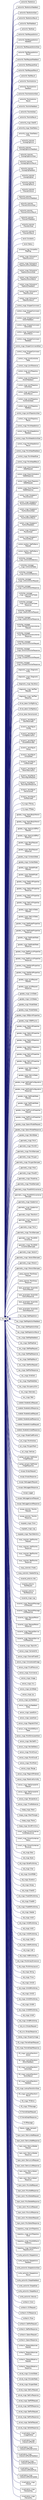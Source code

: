 digraph "Graphical Class Hierarchy"
{
  edge [fontname="Helvetica",fontsize="10",labelfontname="Helvetica",labelfontsize="10"];
  node [fontname="Helvetica",fontsize="10",shape=record];
  rankdir="LR";
  Node1 [label="ros::Msg",height=0.2,width=0.4,color="black", fillcolor="white", style="filled",URL="$classros_1_1_msg.html"];
  Node1 -> Node2 [dir="back",color="midnightblue",fontsize="10",style="solid",fontname="Helvetica"];
  Node2 [label="actionlib::TestAction",height=0.2,width=0.4,color="black", fillcolor="white", style="filled",URL="$classactionlib_1_1_test_action.html"];
  Node1 -> Node3 [dir="back",color="midnightblue",fontsize="10",style="solid",fontname="Helvetica"];
  Node3 [label="actionlib::TestActionFeedback",height=0.2,width=0.4,color="black", fillcolor="white", style="filled",URL="$classactionlib_1_1_test_action_feedback.html"];
  Node1 -> Node4 [dir="back",color="midnightblue",fontsize="10",style="solid",fontname="Helvetica"];
  Node4 [label="actionlib::TestActionGoal",height=0.2,width=0.4,color="black", fillcolor="white", style="filled",URL="$classactionlib_1_1_test_action_goal.html"];
  Node1 -> Node5 [dir="back",color="midnightblue",fontsize="10",style="solid",fontname="Helvetica"];
  Node5 [label="actionlib::TestActionResult",height=0.2,width=0.4,color="black", fillcolor="white", style="filled",URL="$classactionlib_1_1_test_action_result.html"];
  Node1 -> Node6 [dir="back",color="midnightblue",fontsize="10",style="solid",fontname="Helvetica"];
  Node6 [label="actionlib::TestFeedback",height=0.2,width=0.4,color="black", fillcolor="white", style="filled",URL="$classactionlib_1_1_test_feedback.html"];
  Node1 -> Node7 [dir="back",color="midnightblue",fontsize="10",style="solid",fontname="Helvetica"];
  Node7 [label="actionlib::TestGoal",height=0.2,width=0.4,color="black", fillcolor="white", style="filled",URL="$classactionlib_1_1_test_goal.html"];
  Node1 -> Node8 [dir="back",color="midnightblue",fontsize="10",style="solid",fontname="Helvetica"];
  Node8 [label="actionlib::TestRequestAction",height=0.2,width=0.4,color="black", fillcolor="white", style="filled",URL="$classactionlib_1_1_test_request_action.html"];
  Node1 -> Node9 [dir="back",color="midnightblue",fontsize="10",style="solid",fontname="Helvetica"];
  Node9 [label="actionlib::TestRequestAction\lFeedback",height=0.2,width=0.4,color="black", fillcolor="white", style="filled",URL="$classactionlib_1_1_test_request_action_feedback.html"];
  Node1 -> Node10 [dir="back",color="midnightblue",fontsize="10",style="solid",fontname="Helvetica"];
  Node10 [label="actionlib::TestRequestActionGoal",height=0.2,width=0.4,color="black", fillcolor="white", style="filled",URL="$classactionlib_1_1_test_request_action_goal.html"];
  Node1 -> Node11 [dir="back",color="midnightblue",fontsize="10",style="solid",fontname="Helvetica"];
  Node11 [label="actionlib::TestRequestAction\lResult",height=0.2,width=0.4,color="black", fillcolor="white", style="filled",URL="$classactionlib_1_1_test_request_action_result.html"];
  Node1 -> Node12 [dir="back",color="midnightblue",fontsize="10",style="solid",fontname="Helvetica"];
  Node12 [label="actionlib::TestRequestFeedback",height=0.2,width=0.4,color="black", fillcolor="white", style="filled",URL="$classactionlib_1_1_test_request_feedback.html"];
  Node1 -> Node13 [dir="back",color="midnightblue",fontsize="10",style="solid",fontname="Helvetica"];
  Node13 [label="actionlib::TestRequestGoal",height=0.2,width=0.4,color="black", fillcolor="white", style="filled",URL="$classactionlib_1_1_test_request_goal.html"];
  Node1 -> Node14 [dir="back",color="midnightblue",fontsize="10",style="solid",fontname="Helvetica"];
  Node14 [label="actionlib::TestRequestResult",height=0.2,width=0.4,color="black", fillcolor="white", style="filled",URL="$classactionlib_1_1_test_request_result.html"];
  Node1 -> Node15 [dir="back",color="midnightblue",fontsize="10",style="solid",fontname="Helvetica"];
  Node15 [label="actionlib::TestResult",height=0.2,width=0.4,color="black", fillcolor="white", style="filled",URL="$classactionlib_1_1_test_result.html"];
  Node1 -> Node16 [dir="back",color="midnightblue",fontsize="10",style="solid",fontname="Helvetica"];
  Node16 [label="actionlib::TwoIntsAction",height=0.2,width=0.4,color="black", fillcolor="white", style="filled",URL="$classactionlib_1_1_two_ints_action.html"];
  Node1 -> Node17 [dir="back",color="midnightblue",fontsize="10",style="solid",fontname="Helvetica"];
  Node17 [label="actionlib::TwoIntsAction\lFeedback",height=0.2,width=0.4,color="black", fillcolor="white", style="filled",URL="$classactionlib_1_1_two_ints_action_feedback.html"];
  Node1 -> Node18 [dir="back",color="midnightblue",fontsize="10",style="solid",fontname="Helvetica"];
  Node18 [label="actionlib::TwoIntsActionGoal",height=0.2,width=0.4,color="black", fillcolor="white", style="filled",URL="$classactionlib_1_1_two_ints_action_goal.html"];
  Node1 -> Node19 [dir="back",color="midnightblue",fontsize="10",style="solid",fontname="Helvetica"];
  Node19 [label="actionlib::TwoIntsAction\lResult",height=0.2,width=0.4,color="black", fillcolor="white", style="filled",URL="$classactionlib_1_1_two_ints_action_result.html"];
  Node1 -> Node20 [dir="back",color="midnightblue",fontsize="10",style="solid",fontname="Helvetica"];
  Node20 [label="actionlib::TwoIntsFeedback",height=0.2,width=0.4,color="black", fillcolor="white", style="filled",URL="$classactionlib_1_1_two_ints_feedback.html"];
  Node1 -> Node21 [dir="back",color="midnightblue",fontsize="10",style="solid",fontname="Helvetica"];
  Node21 [label="actionlib::TwoIntsGoal",height=0.2,width=0.4,color="black", fillcolor="white", style="filled",URL="$classactionlib_1_1_two_ints_goal.html"];
  Node1 -> Node22 [dir="back",color="midnightblue",fontsize="10",style="solid",fontname="Helvetica"];
  Node22 [label="actionlib::TwoIntsResult",height=0.2,width=0.4,color="black", fillcolor="white", style="filled",URL="$classactionlib_1_1_two_ints_result.html"];
  Node1 -> Node23 [dir="back",color="midnightblue",fontsize="10",style="solid",fontname="Helvetica"];
  Node23 [label="actionlib_msgs::GoalID",height=0.2,width=0.4,color="black", fillcolor="white", style="filled",URL="$classactionlib__msgs_1_1_goal_i_d.html"];
  Node1 -> Node24 [dir="back",color="midnightblue",fontsize="10",style="solid",fontname="Helvetica"];
  Node24 [label="actionlib_msgs::GoalStatus",height=0.2,width=0.4,color="black", fillcolor="white", style="filled",URL="$classactionlib__msgs_1_1_goal_status.html"];
  Node1 -> Node25 [dir="back",color="midnightblue",fontsize="10",style="solid",fontname="Helvetica"];
  Node25 [label="actionlib_msgs::GoalStatus\lArray",height=0.2,width=0.4,color="black", fillcolor="white", style="filled",URL="$classactionlib__msgs_1_1_goal_status_array.html"];
  Node1 -> Node26 [dir="back",color="midnightblue",fontsize="10",style="solid",fontname="Helvetica"];
  Node26 [label="actionlib_tutorials\l::AveragingAction",height=0.2,width=0.4,color="black", fillcolor="white", style="filled",URL="$classactionlib__tutorials_1_1_averaging_action.html"];
  Node1 -> Node27 [dir="back",color="midnightblue",fontsize="10",style="solid",fontname="Helvetica"];
  Node27 [label="actionlib_tutorials\l::AveragingActionFeedback",height=0.2,width=0.4,color="black", fillcolor="white", style="filled",URL="$classactionlib__tutorials_1_1_averaging_action_feedback.html"];
  Node1 -> Node28 [dir="back",color="midnightblue",fontsize="10",style="solid",fontname="Helvetica"];
  Node28 [label="actionlib_tutorials\l::AveragingActionGoal",height=0.2,width=0.4,color="black", fillcolor="white", style="filled",URL="$classactionlib__tutorials_1_1_averaging_action_goal.html"];
  Node1 -> Node29 [dir="back",color="midnightblue",fontsize="10",style="solid",fontname="Helvetica"];
  Node29 [label="actionlib_tutorials\l::AveragingActionResult",height=0.2,width=0.4,color="black", fillcolor="white", style="filled",URL="$classactionlib__tutorials_1_1_averaging_action_result.html"];
  Node1 -> Node30 [dir="back",color="midnightblue",fontsize="10",style="solid",fontname="Helvetica"];
  Node30 [label="actionlib_tutorials\l::AveragingFeedback",height=0.2,width=0.4,color="black", fillcolor="white", style="filled",URL="$classactionlib__tutorials_1_1_averaging_feedback.html"];
  Node1 -> Node31 [dir="back",color="midnightblue",fontsize="10",style="solid",fontname="Helvetica"];
  Node31 [label="actionlib_tutorials\l::AveragingGoal",height=0.2,width=0.4,color="black", fillcolor="white", style="filled",URL="$classactionlib__tutorials_1_1_averaging_goal.html"];
  Node1 -> Node32 [dir="back",color="midnightblue",fontsize="10",style="solid",fontname="Helvetica"];
  Node32 [label="actionlib_tutorials\l::AveragingResult",height=0.2,width=0.4,color="black", fillcolor="white", style="filled",URL="$classactionlib__tutorials_1_1_averaging_result.html"];
  Node1 -> Node33 [dir="back",color="midnightblue",fontsize="10",style="solid",fontname="Helvetica"];
  Node33 [label="actionlib_tutorials\l::FibonacciAction",height=0.2,width=0.4,color="black", fillcolor="white", style="filled",URL="$classactionlib__tutorials_1_1_fibonacci_action.html"];
  Node1 -> Node34 [dir="back",color="midnightblue",fontsize="10",style="solid",fontname="Helvetica"];
  Node34 [label="actionlib_tutorials\l::FibonacciActionFeedback",height=0.2,width=0.4,color="black", fillcolor="white", style="filled",URL="$classactionlib__tutorials_1_1_fibonacci_action_feedback.html"];
  Node1 -> Node35 [dir="back",color="midnightblue",fontsize="10",style="solid",fontname="Helvetica"];
  Node35 [label="actionlib_tutorials\l::FibonacciActionGoal",height=0.2,width=0.4,color="black", fillcolor="white", style="filled",URL="$classactionlib__tutorials_1_1_fibonacci_action_goal.html"];
  Node1 -> Node36 [dir="back",color="midnightblue",fontsize="10",style="solid",fontname="Helvetica"];
  Node36 [label="actionlib_tutorials\l::FibonacciActionResult",height=0.2,width=0.4,color="black", fillcolor="white", style="filled",URL="$classactionlib__tutorials_1_1_fibonacci_action_result.html"];
  Node1 -> Node37 [dir="back",color="midnightblue",fontsize="10",style="solid",fontname="Helvetica"];
  Node37 [label="actionlib_tutorials\l::FibonacciFeedback",height=0.2,width=0.4,color="black", fillcolor="white", style="filled",URL="$classactionlib__tutorials_1_1_fibonacci_feedback.html"];
  Node1 -> Node38 [dir="back",color="midnightblue",fontsize="10",style="solid",fontname="Helvetica"];
  Node38 [label="actionlib_tutorials\l::FibonacciGoal",height=0.2,width=0.4,color="black", fillcolor="white", style="filled",URL="$classactionlib__tutorials_1_1_fibonacci_goal.html"];
  Node1 -> Node39 [dir="back",color="midnightblue",fontsize="10",style="solid",fontname="Helvetica"];
  Node39 [label="actionlib_tutorials\l::FibonacciResult",height=0.2,width=0.4,color="black", fillcolor="white", style="filled",URL="$classactionlib__tutorials_1_1_fibonacci_result.html"];
  Node1 -> Node40 [dir="back",color="midnightblue",fontsize="10",style="solid",fontname="Helvetica"];
  Node40 [label="bond::Constants",height=0.2,width=0.4,color="black", fillcolor="white", style="filled",URL="$classbond_1_1_constants.html"];
  Node1 -> Node41 [dir="back",color="midnightblue",fontsize="10",style="solid",fontname="Helvetica"];
  Node41 [label="bond::Status",height=0.2,width=0.4,color="black", fillcolor="white", style="filled",URL="$classbond_1_1_status.html"];
  Node1 -> Node42 [dir="back",color="midnightblue",fontsize="10",style="solid",fontname="Helvetica"];
  Node42 [label="constraint_map::SimpleOcc\lMapMsg",height=0.2,width=0.4,color="black", fillcolor="white", style="filled",URL="$classconstraint__map_1_1_simple_occ_map_msg.html"];
  Node1 -> Node43 [dir="back",color="midnightblue",fontsize="10",style="solid",fontname="Helvetica"];
  Node43 [label="control_msgs::FollowJoint\lTrajectoryAction",height=0.2,width=0.4,color="black", fillcolor="white", style="filled",URL="$classcontrol__msgs_1_1_follow_joint_trajectory_action.html"];
  Node1 -> Node44 [dir="back",color="midnightblue",fontsize="10",style="solid",fontname="Helvetica"];
  Node44 [label="control_msgs::FollowJoint\lTrajectoryActionFeedback",height=0.2,width=0.4,color="black", fillcolor="white", style="filled",URL="$classcontrol__msgs_1_1_follow_joint_trajectory_action_feedback.html"];
  Node1 -> Node45 [dir="back",color="midnightblue",fontsize="10",style="solid",fontname="Helvetica"];
  Node45 [label="control_msgs::FollowJoint\lTrajectoryActionGoal",height=0.2,width=0.4,color="black", fillcolor="white", style="filled",URL="$classcontrol__msgs_1_1_follow_joint_trajectory_action_goal.html"];
  Node1 -> Node46 [dir="back",color="midnightblue",fontsize="10",style="solid",fontname="Helvetica"];
  Node46 [label="control_msgs::FollowJoint\lTrajectoryActionResult",height=0.2,width=0.4,color="black", fillcolor="white", style="filled",URL="$classcontrol__msgs_1_1_follow_joint_trajectory_action_result.html"];
  Node1 -> Node47 [dir="back",color="midnightblue",fontsize="10",style="solid",fontname="Helvetica"];
  Node47 [label="control_msgs::FollowJoint\lTrajectoryFeedback",height=0.2,width=0.4,color="black", fillcolor="white", style="filled",URL="$classcontrol__msgs_1_1_follow_joint_trajectory_feedback.html"];
  Node1 -> Node48 [dir="back",color="midnightblue",fontsize="10",style="solid",fontname="Helvetica"];
  Node48 [label="control_msgs::FollowJoint\lTrajectoryGoal",height=0.2,width=0.4,color="black", fillcolor="white", style="filled",URL="$classcontrol__msgs_1_1_follow_joint_trajectory_goal.html"];
  Node1 -> Node49 [dir="back",color="midnightblue",fontsize="10",style="solid",fontname="Helvetica"];
  Node49 [label="control_msgs::FollowJoint\lTrajectoryResult",height=0.2,width=0.4,color="black", fillcolor="white", style="filled",URL="$classcontrol__msgs_1_1_follow_joint_trajectory_result.html"];
  Node1 -> Node50 [dir="back",color="midnightblue",fontsize="10",style="solid",fontname="Helvetica"];
  Node50 [label="control_msgs::GripperCommand",height=0.2,width=0.4,color="black", fillcolor="white", style="filled",URL="$classcontrol__msgs_1_1_gripper_command.html"];
  Node1 -> Node51 [dir="back",color="midnightblue",fontsize="10",style="solid",fontname="Helvetica"];
  Node51 [label="control_msgs::GripperCommand\lAction",height=0.2,width=0.4,color="black", fillcolor="white", style="filled",URL="$classcontrol__msgs_1_1_gripper_command_action.html"];
  Node1 -> Node52 [dir="back",color="midnightblue",fontsize="10",style="solid",fontname="Helvetica"];
  Node52 [label="control_msgs::GripperCommand\lActionFeedback",height=0.2,width=0.4,color="black", fillcolor="white", style="filled",URL="$classcontrol__msgs_1_1_gripper_command_action_feedback.html"];
  Node1 -> Node53 [dir="back",color="midnightblue",fontsize="10",style="solid",fontname="Helvetica"];
  Node53 [label="control_msgs::GripperCommand\lActionGoal",height=0.2,width=0.4,color="black", fillcolor="white", style="filled",URL="$classcontrol__msgs_1_1_gripper_command_action_goal.html"];
  Node1 -> Node54 [dir="back",color="midnightblue",fontsize="10",style="solid",fontname="Helvetica"];
  Node54 [label="control_msgs::GripperCommand\lActionResult",height=0.2,width=0.4,color="black", fillcolor="white", style="filled",URL="$classcontrol__msgs_1_1_gripper_command_action_result.html"];
  Node1 -> Node55 [dir="back",color="midnightblue",fontsize="10",style="solid",fontname="Helvetica"];
  Node55 [label="control_msgs::GripperCommand\lFeedback",height=0.2,width=0.4,color="black", fillcolor="white", style="filled",URL="$classcontrol__msgs_1_1_gripper_command_feedback.html"];
  Node1 -> Node56 [dir="back",color="midnightblue",fontsize="10",style="solid",fontname="Helvetica"];
  Node56 [label="control_msgs::GripperCommandGoal",height=0.2,width=0.4,color="black", fillcolor="white", style="filled",URL="$classcontrol__msgs_1_1_gripper_command_goal.html"];
  Node1 -> Node57 [dir="back",color="midnightblue",fontsize="10",style="solid",fontname="Helvetica"];
  Node57 [label="control_msgs::GripperCommand\lResult",height=0.2,width=0.4,color="black", fillcolor="white", style="filled",URL="$classcontrol__msgs_1_1_gripper_command_result.html"];
  Node1 -> Node58 [dir="back",color="midnightblue",fontsize="10",style="solid",fontname="Helvetica"];
  Node58 [label="control_msgs::JointController\lState",height=0.2,width=0.4,color="black", fillcolor="white", style="filled",URL="$classcontrol__msgs_1_1_joint_controller_state.html"];
  Node1 -> Node59 [dir="back",color="midnightblue",fontsize="10",style="solid",fontname="Helvetica"];
  Node59 [label="control_msgs::JointTolerance",height=0.2,width=0.4,color="black", fillcolor="white", style="filled",URL="$classcontrol__msgs_1_1_joint_tolerance.html"];
  Node1 -> Node60 [dir="back",color="midnightblue",fontsize="10",style="solid",fontname="Helvetica"];
  Node60 [label="control_msgs::JointTrajectory\lAction",height=0.2,width=0.4,color="black", fillcolor="white", style="filled",URL="$classcontrol__msgs_1_1_joint_trajectory_action.html"];
  Node1 -> Node61 [dir="back",color="midnightblue",fontsize="10",style="solid",fontname="Helvetica"];
  Node61 [label="control_msgs::JointTrajectory\lActionFeedback",height=0.2,width=0.4,color="black", fillcolor="white", style="filled",URL="$classcontrol__msgs_1_1_joint_trajectory_action_feedback.html"];
  Node1 -> Node62 [dir="back",color="midnightblue",fontsize="10",style="solid",fontname="Helvetica"];
  Node62 [label="control_msgs::JointTrajectory\lActionGoal",height=0.2,width=0.4,color="black", fillcolor="white", style="filled",URL="$classcontrol__msgs_1_1_joint_trajectory_action_goal.html"];
  Node1 -> Node63 [dir="back",color="midnightblue",fontsize="10",style="solid",fontname="Helvetica"];
  Node63 [label="control_msgs::JointTrajectory\lActionResult",height=0.2,width=0.4,color="black", fillcolor="white", style="filled",URL="$classcontrol__msgs_1_1_joint_trajectory_action_result.html"];
  Node1 -> Node64 [dir="back",color="midnightblue",fontsize="10",style="solid",fontname="Helvetica"];
  Node64 [label="control_msgs::JointTrajectory\lControllerState",height=0.2,width=0.4,color="black", fillcolor="white", style="filled",URL="$classcontrol__msgs_1_1_joint_trajectory_controller_state.html"];
  Node1 -> Node65 [dir="back",color="midnightblue",fontsize="10",style="solid",fontname="Helvetica"];
  Node65 [label="control_msgs::JointTrajectory\lFeedback",height=0.2,width=0.4,color="black", fillcolor="white", style="filled",URL="$classcontrol__msgs_1_1_joint_trajectory_feedback.html"];
  Node1 -> Node66 [dir="back",color="midnightblue",fontsize="10",style="solid",fontname="Helvetica"];
  Node66 [label="control_msgs::JointTrajectoryGoal",height=0.2,width=0.4,color="black", fillcolor="white", style="filled",URL="$classcontrol__msgs_1_1_joint_trajectory_goal.html"];
  Node1 -> Node67 [dir="back",color="midnightblue",fontsize="10",style="solid",fontname="Helvetica"];
  Node67 [label="control_msgs::JointTrajectory\lResult",height=0.2,width=0.4,color="black", fillcolor="white", style="filled",URL="$classcontrol__msgs_1_1_joint_trajectory_result.html"];
  Node1 -> Node68 [dir="back",color="midnightblue",fontsize="10",style="solid",fontname="Helvetica"];
  Node68 [label="control_msgs::PointHeadAction",height=0.2,width=0.4,color="black", fillcolor="white", style="filled",URL="$classcontrol__msgs_1_1_point_head_action.html"];
  Node1 -> Node69 [dir="back",color="midnightblue",fontsize="10",style="solid",fontname="Helvetica"];
  Node69 [label="control_msgs::PointHeadAction\lFeedback",height=0.2,width=0.4,color="black", fillcolor="white", style="filled",URL="$classcontrol__msgs_1_1_point_head_action_feedback.html"];
  Node1 -> Node70 [dir="back",color="midnightblue",fontsize="10",style="solid",fontname="Helvetica"];
  Node70 [label="control_msgs::PointHeadActionGoal",height=0.2,width=0.4,color="black", fillcolor="white", style="filled",URL="$classcontrol__msgs_1_1_point_head_action_goal.html"];
  Node1 -> Node71 [dir="back",color="midnightblue",fontsize="10",style="solid",fontname="Helvetica"];
  Node71 [label="control_msgs::PointHeadAction\lResult",height=0.2,width=0.4,color="black", fillcolor="white", style="filled",URL="$classcontrol__msgs_1_1_point_head_action_result.html"];
  Node1 -> Node72 [dir="back",color="midnightblue",fontsize="10",style="solid",fontname="Helvetica"];
  Node72 [label="control_msgs::PointHeadFeedback",height=0.2,width=0.4,color="black", fillcolor="white", style="filled",URL="$classcontrol__msgs_1_1_point_head_feedback.html"];
  Node1 -> Node73 [dir="back",color="midnightblue",fontsize="10",style="solid",fontname="Helvetica"];
  Node73 [label="control_msgs::PointHeadGoal",height=0.2,width=0.4,color="black", fillcolor="white", style="filled",URL="$classcontrol__msgs_1_1_point_head_goal.html"];
  Node1 -> Node74 [dir="back",color="midnightblue",fontsize="10",style="solid",fontname="Helvetica"];
  Node74 [label="control_msgs::PointHeadResult",height=0.2,width=0.4,color="black", fillcolor="white", style="filled",URL="$classcontrol__msgs_1_1_point_head_result.html"];
  Node1 -> Node75 [dir="back",color="midnightblue",fontsize="10",style="solid",fontname="Helvetica"];
  Node75 [label="control_msgs::QueryCalibration\lStateRequest",height=0.2,width=0.4,color="black", fillcolor="white", style="filled",URL="$classcontrol__msgs_1_1_query_calibration_state_request.html"];
  Node1 -> Node76 [dir="back",color="midnightblue",fontsize="10",style="solid",fontname="Helvetica"];
  Node76 [label="control_msgs::QueryCalibration\lStateResponse",height=0.2,width=0.4,color="black", fillcolor="white", style="filled",URL="$classcontrol__msgs_1_1_query_calibration_state_response.html"];
  Node1 -> Node77 [dir="back",color="midnightblue",fontsize="10",style="solid",fontname="Helvetica"];
  Node77 [label="control_msgs::QueryTrajectory\lStateRequest",height=0.2,width=0.4,color="black", fillcolor="white", style="filled",URL="$classcontrol__msgs_1_1_query_trajectory_state_request.html"];
  Node1 -> Node78 [dir="back",color="midnightblue",fontsize="10",style="solid",fontname="Helvetica"];
  Node78 [label="control_msgs::QueryTrajectory\lStateResponse",height=0.2,width=0.4,color="black", fillcolor="white", style="filled",URL="$classcontrol__msgs_1_1_query_trajectory_state_response.html"];
  Node1 -> Node79 [dir="back",color="midnightblue",fontsize="10",style="solid",fontname="Helvetica"];
  Node79 [label="control_msgs::SingleJoint\lPositionAction",height=0.2,width=0.4,color="black", fillcolor="white", style="filled",URL="$classcontrol__msgs_1_1_single_joint_position_action.html"];
  Node1 -> Node80 [dir="back",color="midnightblue",fontsize="10",style="solid",fontname="Helvetica"];
  Node80 [label="control_msgs::SingleJoint\lPositionActionFeedback",height=0.2,width=0.4,color="black", fillcolor="white", style="filled",URL="$classcontrol__msgs_1_1_single_joint_position_action_feedback.html"];
  Node1 -> Node81 [dir="back",color="midnightblue",fontsize="10",style="solid",fontname="Helvetica"];
  Node81 [label="control_msgs::SingleJoint\lPositionActionGoal",height=0.2,width=0.4,color="black", fillcolor="white", style="filled",URL="$classcontrol__msgs_1_1_single_joint_position_action_goal.html"];
  Node1 -> Node82 [dir="back",color="midnightblue",fontsize="10",style="solid",fontname="Helvetica"];
  Node82 [label="control_msgs::SingleJoint\lPositionActionResult",height=0.2,width=0.4,color="black", fillcolor="white", style="filled",URL="$classcontrol__msgs_1_1_single_joint_position_action_result.html"];
  Node1 -> Node83 [dir="back",color="midnightblue",fontsize="10",style="solid",fontname="Helvetica"];
  Node83 [label="control_msgs::SingleJoint\lPositionFeedback",height=0.2,width=0.4,color="black", fillcolor="white", style="filled",URL="$classcontrol__msgs_1_1_single_joint_position_feedback.html"];
  Node1 -> Node84 [dir="back",color="midnightblue",fontsize="10",style="solid",fontname="Helvetica"];
  Node84 [label="control_msgs::SingleJoint\lPositionGoal",height=0.2,width=0.4,color="black", fillcolor="white", style="filled",URL="$classcontrol__msgs_1_1_single_joint_position_goal.html"];
  Node1 -> Node85 [dir="back",color="midnightblue",fontsize="10",style="solid",fontname="Helvetica"];
  Node85 [label="control_msgs::SingleJoint\lPositionResult",height=0.2,width=0.4,color="black", fillcolor="white", style="filled",URL="$classcontrol__msgs_1_1_single_joint_position_result.html"];
  Node1 -> Node86 [dir="back",color="midnightblue",fontsize="10",style="solid",fontname="Helvetica"];
  Node86 [label="control_toolbox::SetPidGains\lRequest",height=0.2,width=0.4,color="black", fillcolor="white", style="filled",URL="$classcontrol__toolbox_1_1_set_pid_gains_request.html"];
  Node1 -> Node87 [dir="back",color="midnightblue",fontsize="10",style="solid",fontname="Helvetica"];
  Node87 [label="control_toolbox::SetPidGains\lResponse",height=0.2,width=0.4,color="black", fillcolor="white", style="filled",URL="$classcontrol__toolbox_1_1_set_pid_gains_response.html"];
  Node1 -> Node88 [dir="back",color="midnightblue",fontsize="10",style="solid",fontname="Helvetica"];
  Node88 [label="controller_manager\l_msgs::ControllersStatistics",height=0.2,width=0.4,color="black", fillcolor="white", style="filled",URL="$classcontroller__manager__msgs_1_1_controllers_statistics.html"];
  Node1 -> Node89 [dir="back",color="midnightblue",fontsize="10",style="solid",fontname="Helvetica"];
  Node89 [label="controller_manager\l_msgs::ControllerState",height=0.2,width=0.4,color="black", fillcolor="white", style="filled",URL="$classcontroller__manager__msgs_1_1_controller_state.html"];
  Node1 -> Node90 [dir="back",color="midnightblue",fontsize="10",style="solid",fontname="Helvetica"];
  Node90 [label="controller_manager\l_msgs::ControllerStatistics",height=0.2,width=0.4,color="black", fillcolor="white", style="filled",URL="$classcontroller__manager__msgs_1_1_controller_statistics.html"];
  Node1 -> Node91 [dir="back",color="midnightblue",fontsize="10",style="solid",fontname="Helvetica"];
  Node91 [label="controller_manager\l_msgs::ListControllersRequest",height=0.2,width=0.4,color="black", fillcolor="white", style="filled",URL="$classcontroller__manager__msgs_1_1_list_controllers_request.html"];
  Node1 -> Node92 [dir="back",color="midnightblue",fontsize="10",style="solid",fontname="Helvetica"];
  Node92 [label="controller_manager\l_msgs::ListControllersResponse",height=0.2,width=0.4,color="black", fillcolor="white", style="filled",URL="$classcontroller__manager__msgs_1_1_list_controllers_response.html"];
  Node1 -> Node93 [dir="back",color="midnightblue",fontsize="10",style="solid",fontname="Helvetica"];
  Node93 [label="controller_manager\l_msgs::ListControllerTypes\lRequest",height=0.2,width=0.4,color="black", fillcolor="white", style="filled",URL="$classcontroller__manager__msgs_1_1_list_controller_types_request.html"];
  Node1 -> Node94 [dir="back",color="midnightblue",fontsize="10",style="solid",fontname="Helvetica"];
  Node94 [label="controller_manager\l_msgs::ListControllerTypes\lResponse",height=0.2,width=0.4,color="black", fillcolor="white", style="filled",URL="$classcontroller__manager__msgs_1_1_list_controller_types_response.html"];
  Node1 -> Node95 [dir="back",color="midnightblue",fontsize="10",style="solid",fontname="Helvetica"];
  Node95 [label="controller_manager\l_msgs::LoadControllerRequest",height=0.2,width=0.4,color="black", fillcolor="white", style="filled",URL="$classcontroller__manager__msgs_1_1_load_controller_request.html"];
  Node1 -> Node96 [dir="back",color="midnightblue",fontsize="10",style="solid",fontname="Helvetica"];
  Node96 [label="controller_manager\l_msgs::LoadControllerResponse",height=0.2,width=0.4,color="black", fillcolor="white", style="filled",URL="$classcontroller__manager__msgs_1_1_load_controller_response.html"];
  Node1 -> Node97 [dir="back",color="midnightblue",fontsize="10",style="solid",fontname="Helvetica"];
  Node97 [label="controller_manager\l_msgs::ReloadControllerLibraries\lRequest",height=0.2,width=0.4,color="black", fillcolor="white", style="filled",URL="$classcontroller__manager__msgs_1_1_reload_controller_libraries_request.html"];
  Node1 -> Node98 [dir="back",color="midnightblue",fontsize="10",style="solid",fontname="Helvetica"];
  Node98 [label="controller_manager\l_msgs::ReloadControllerLibraries\lResponse",height=0.2,width=0.4,color="black", fillcolor="white", style="filled",URL="$classcontroller__manager__msgs_1_1_reload_controller_libraries_response.html"];
  Node1 -> Node99 [dir="back",color="midnightblue",fontsize="10",style="solid",fontname="Helvetica"];
  Node99 [label="controller_manager\l_msgs::SwitchControllerRequest",height=0.2,width=0.4,color="black", fillcolor="white", style="filled",URL="$classcontroller__manager__msgs_1_1_switch_controller_request.html"];
  Node1 -> Node100 [dir="back",color="midnightblue",fontsize="10",style="solid",fontname="Helvetica"];
  Node100 [label="controller_manager\l_msgs::SwitchControllerResponse",height=0.2,width=0.4,color="black", fillcolor="white", style="filled",URL="$classcontroller__manager__msgs_1_1_switch_controller_response.html"];
  Node1 -> Node101 [dir="back",color="midnightblue",fontsize="10",style="solid",fontname="Helvetica"];
  Node101 [label="controller_manager\l_msgs::UnloadControllerRequest",height=0.2,width=0.4,color="black", fillcolor="white", style="filled",URL="$classcontroller__manager__msgs_1_1_unload_controller_request.html"];
  Node1 -> Node102 [dir="back",color="midnightblue",fontsize="10",style="solid",fontname="Helvetica"];
  Node102 [label="controller_manager\l_msgs::UnloadControllerResponse",height=0.2,width=0.4,color="black", fillcolor="white", style="filled",URL="$classcontroller__manager__msgs_1_1_unload_controller_response.html"];
  Node1 -> Node103 [dir="back",color="midnightblue",fontsize="10",style="solid",fontname="Helvetica"];
  Node103 [label="diagnostic_msgs::Diagnostic\lArray",height=0.2,width=0.4,color="black", fillcolor="white", style="filled",URL="$classdiagnostic__msgs_1_1_diagnostic_array.html"];
  Node1 -> Node104 [dir="back",color="midnightblue",fontsize="10",style="solid",fontname="Helvetica"];
  Node104 [label="diagnostic_msgs::Diagnostic\lStatus",height=0.2,width=0.4,color="black", fillcolor="white", style="filled",URL="$classdiagnostic__msgs_1_1_diagnostic_status.html"];
  Node1 -> Node105 [dir="back",color="midnightblue",fontsize="10",style="solid",fontname="Helvetica"];
  Node105 [label="diagnostic_msgs::KeyValue",height=0.2,width=0.4,color="black", fillcolor="white", style="filled",URL="$classdiagnostic__msgs_1_1_key_value.html"];
  Node1 -> Node106 [dir="back",color="midnightblue",fontsize="10",style="solid",fontname="Helvetica"];
  Node106 [label="diagnostic_msgs::SelfTest\lRequest",height=0.2,width=0.4,color="black", fillcolor="white", style="filled",URL="$classdiagnostic__msgs_1_1_self_test_request.html"];
  Node1 -> Node107 [dir="back",color="midnightblue",fontsize="10",style="solid",fontname="Helvetica"];
  Node107 [label="diagnostic_msgs::SelfTest\lResponse",height=0.2,width=0.4,color="black", fillcolor="white", style="filled",URL="$classdiagnostic__msgs_1_1_self_test_response.html"];
  Node1 -> Node108 [dir="back",color="midnightblue",fontsize="10",style="solid",fontname="Helvetica"];
  Node108 [label="driver_base::ConfigString",height=0.2,width=0.4,color="black", fillcolor="white", style="filled",URL="$classdriver__base_1_1_config_string.html"];
  Node1 -> Node109 [dir="back",color="midnightblue",fontsize="10",style="solid",fontname="Helvetica"];
  Node109 [label="driver_base::ConfigValue",height=0.2,width=0.4,color="black", fillcolor="white", style="filled",URL="$classdriver__base_1_1_config_value.html"];
  Node1 -> Node110 [dir="back",color="midnightblue",fontsize="10",style="solid",fontname="Helvetica"];
  Node110 [label="driver_base::SensorLevels",height=0.2,width=0.4,color="black", fillcolor="white", style="filled",URL="$classdriver__base_1_1_sensor_levels.html"];
  Node1 -> Node111 [dir="back",color="midnightblue",fontsize="10",style="solid",fontname="Helvetica"];
  Node111 [label="dynamic_reconfigure\l::BoolParameter",height=0.2,width=0.4,color="black", fillcolor="white", style="filled",URL="$classdynamic__reconfigure_1_1_bool_parameter.html"];
  Node1 -> Node112 [dir="back",color="midnightblue",fontsize="10",style="solid",fontname="Helvetica"];
  Node112 [label="dynamic_reconfigure\l::Config",height=0.2,width=0.4,color="black", fillcolor="white", style="filled",URL="$classdynamic__reconfigure_1_1_config.html"];
  Node1 -> Node113 [dir="back",color="midnightblue",fontsize="10",style="solid",fontname="Helvetica"];
  Node113 [label="dynamic_reconfigure\l::ConfigDescription",height=0.2,width=0.4,color="black", fillcolor="white", style="filled",URL="$classdynamic__reconfigure_1_1_config_description.html"];
  Node1 -> Node114 [dir="back",color="midnightblue",fontsize="10",style="solid",fontname="Helvetica"];
  Node114 [label="dynamic_reconfigure\l::DoubleParameter",height=0.2,width=0.4,color="black", fillcolor="white", style="filled",URL="$classdynamic__reconfigure_1_1_double_parameter.html"];
  Node1 -> Node115 [dir="back",color="midnightblue",fontsize="10",style="solid",fontname="Helvetica"];
  Node115 [label="dynamic_reconfigure\l::Group",height=0.2,width=0.4,color="black", fillcolor="white", style="filled",URL="$classdynamic__reconfigure_1_1_group.html"];
  Node1 -> Node116 [dir="back",color="midnightblue",fontsize="10",style="solid",fontname="Helvetica"];
  Node116 [label="dynamic_reconfigure\l::GroupState",height=0.2,width=0.4,color="black", fillcolor="white", style="filled",URL="$classdynamic__reconfigure_1_1_group_state.html"];
  Node1 -> Node117 [dir="back",color="midnightblue",fontsize="10",style="solid",fontname="Helvetica"];
  Node117 [label="dynamic_reconfigure\l::IntParameter",height=0.2,width=0.4,color="black", fillcolor="white", style="filled",URL="$classdynamic__reconfigure_1_1_int_parameter.html"];
  Node1 -> Node118 [dir="back",color="midnightblue",fontsize="10",style="solid",fontname="Helvetica"];
  Node118 [label="dynamic_reconfigure\l::ParamDescription",height=0.2,width=0.4,color="black", fillcolor="white", style="filled",URL="$classdynamic__reconfigure_1_1_param_description.html"];
  Node1 -> Node119 [dir="back",color="midnightblue",fontsize="10",style="solid",fontname="Helvetica"];
  Node119 [label="dynamic_reconfigure\l::ReconfigureRequest",height=0.2,width=0.4,color="black", fillcolor="white", style="filled",URL="$classdynamic__reconfigure_1_1_reconfigure_request.html"];
  Node1 -> Node120 [dir="back",color="midnightblue",fontsize="10",style="solid",fontname="Helvetica"];
  Node120 [label="dynamic_reconfigure\l::ReconfigureResponse",height=0.2,width=0.4,color="black", fillcolor="white", style="filled",URL="$classdynamic__reconfigure_1_1_reconfigure_response.html"];
  Node1 -> Node121 [dir="back",color="midnightblue",fontsize="10",style="solid",fontname="Helvetica"];
  Node121 [label="dynamic_reconfigure\l::SensorLevels",height=0.2,width=0.4,color="black", fillcolor="white", style="filled",URL="$classdynamic__reconfigure_1_1_sensor_levels.html"];
  Node1 -> Node122 [dir="back",color="midnightblue",fontsize="10",style="solid",fontname="Helvetica"];
  Node122 [label="dynamic_reconfigure\l::StrParameter",height=0.2,width=0.4,color="black", fillcolor="white", style="filled",URL="$classdynamic__reconfigure_1_1_str_parameter.html"];
  Node1 -> Node123 [dir="back",color="midnightblue",fontsize="10",style="solid",fontname="Helvetica"];
  Node123 [label="ft_msgs::FTArray",height=0.2,width=0.4,color="black", fillcolor="white", style="filled",URL="$classft__msgs_1_1_f_t_array.html"];
  Node1 -> Node124 [dir="back",color="midnightblue",fontsize="10",style="solid",fontname="Helvetica"];
  Node124 [label="ft_msgs::FTData",height=0.2,width=0.4,color="black", fillcolor="white", style="filled",URL="$classft__msgs_1_1_f_t_data.html"];
  Node1 -> Node125 [dir="back",color="midnightblue",fontsize="10",style="solid",fontname="Helvetica"];
  Node125 [label="gazebo_msgs::ApplyBodyWrench\lRequest",height=0.2,width=0.4,color="black", fillcolor="white", style="filled",URL="$classgazebo__msgs_1_1_apply_body_wrench_request.html"];
  Node1 -> Node126 [dir="back",color="midnightblue",fontsize="10",style="solid",fontname="Helvetica"];
  Node126 [label="gazebo_msgs::ApplyBodyWrench\lResponse",height=0.2,width=0.4,color="black", fillcolor="white", style="filled",URL="$classgazebo__msgs_1_1_apply_body_wrench_response.html"];
  Node1 -> Node127 [dir="back",color="midnightblue",fontsize="10",style="solid",fontname="Helvetica"];
  Node127 [label="gazebo_msgs::ApplyJointEffort\lRequest",height=0.2,width=0.4,color="black", fillcolor="white", style="filled",URL="$classgazebo__msgs_1_1_apply_joint_effort_request.html"];
  Node1 -> Node128 [dir="back",color="midnightblue",fontsize="10",style="solid",fontname="Helvetica"];
  Node128 [label="gazebo_msgs::ApplyJointEffort\lResponse",height=0.2,width=0.4,color="black", fillcolor="white", style="filled",URL="$classgazebo__msgs_1_1_apply_joint_effort_response.html"];
  Node1 -> Node129 [dir="back",color="midnightblue",fontsize="10",style="solid",fontname="Helvetica"];
  Node129 [label="gazebo_msgs::BodyRequest\lRequest",height=0.2,width=0.4,color="black", fillcolor="white", style="filled",URL="$classgazebo__msgs_1_1_body_request_request.html"];
  Node1 -> Node130 [dir="back",color="midnightblue",fontsize="10",style="solid",fontname="Helvetica"];
  Node130 [label="gazebo_msgs::BodyRequest\lResponse",height=0.2,width=0.4,color="black", fillcolor="white", style="filled",URL="$classgazebo__msgs_1_1_body_request_response.html"];
  Node1 -> Node131 [dir="back",color="midnightblue",fontsize="10",style="solid",fontname="Helvetica"];
  Node131 [label="gazebo_msgs::ContactsState",height=0.2,width=0.4,color="black", fillcolor="white", style="filled",URL="$classgazebo__msgs_1_1_contacts_state.html"];
  Node1 -> Node132 [dir="back",color="midnightblue",fontsize="10",style="solid",fontname="Helvetica"];
  Node132 [label="gazebo_msgs::ContactState",height=0.2,width=0.4,color="black", fillcolor="white", style="filled",URL="$classgazebo__msgs_1_1_contact_state.html"];
  Node1 -> Node133 [dir="back",color="midnightblue",fontsize="10",style="solid",fontname="Helvetica"];
  Node133 [label="gazebo_msgs::DeleteModel\lRequest",height=0.2,width=0.4,color="black", fillcolor="white", style="filled",URL="$classgazebo__msgs_1_1_delete_model_request.html"];
  Node1 -> Node134 [dir="back",color="midnightblue",fontsize="10",style="solid",fontname="Helvetica"];
  Node134 [label="gazebo_msgs::DeleteModel\lResponse",height=0.2,width=0.4,color="black", fillcolor="white", style="filled",URL="$classgazebo__msgs_1_1_delete_model_response.html"];
  Node1 -> Node135 [dir="back",color="midnightblue",fontsize="10",style="solid",fontname="Helvetica"];
  Node135 [label="gazebo_msgs::GetJointProperties\lRequest",height=0.2,width=0.4,color="black", fillcolor="white", style="filled",URL="$classgazebo__msgs_1_1_get_joint_properties_request.html"];
  Node1 -> Node136 [dir="back",color="midnightblue",fontsize="10",style="solid",fontname="Helvetica"];
  Node136 [label="gazebo_msgs::GetJointProperties\lResponse",height=0.2,width=0.4,color="black", fillcolor="white", style="filled",URL="$classgazebo__msgs_1_1_get_joint_properties_response.html"];
  Node1 -> Node137 [dir="back",color="midnightblue",fontsize="10",style="solid",fontname="Helvetica"];
  Node137 [label="gazebo_msgs::GetLinkProperties\lRequest",height=0.2,width=0.4,color="black", fillcolor="white", style="filled",URL="$classgazebo__msgs_1_1_get_link_properties_request.html"];
  Node1 -> Node138 [dir="back",color="midnightblue",fontsize="10",style="solid",fontname="Helvetica"];
  Node138 [label="gazebo_msgs::GetLinkProperties\lResponse",height=0.2,width=0.4,color="black", fillcolor="white", style="filled",URL="$classgazebo__msgs_1_1_get_link_properties_response.html"];
  Node1 -> Node139 [dir="back",color="midnightblue",fontsize="10",style="solid",fontname="Helvetica"];
  Node139 [label="gazebo_msgs::GetLinkState\lRequest",height=0.2,width=0.4,color="black", fillcolor="white", style="filled",URL="$classgazebo__msgs_1_1_get_link_state_request.html"];
  Node1 -> Node140 [dir="back",color="midnightblue",fontsize="10",style="solid",fontname="Helvetica"];
  Node140 [label="gazebo_msgs::GetLinkState\lResponse",height=0.2,width=0.4,color="black", fillcolor="white", style="filled",URL="$classgazebo__msgs_1_1_get_link_state_response.html"];
  Node1 -> Node141 [dir="back",color="midnightblue",fontsize="10",style="solid",fontname="Helvetica"];
  Node141 [label="gazebo_msgs::GetModelProperties\lRequest",height=0.2,width=0.4,color="black", fillcolor="white", style="filled",URL="$classgazebo__msgs_1_1_get_model_properties_request.html"];
  Node1 -> Node142 [dir="back",color="midnightblue",fontsize="10",style="solid",fontname="Helvetica"];
  Node142 [label="gazebo_msgs::GetModelProperties\lResponse",height=0.2,width=0.4,color="black", fillcolor="white", style="filled",URL="$classgazebo__msgs_1_1_get_model_properties_response.html"];
  Node1 -> Node143 [dir="back",color="midnightblue",fontsize="10",style="solid",fontname="Helvetica"];
  Node143 [label="gazebo_msgs::GetModelState\lRequest",height=0.2,width=0.4,color="black", fillcolor="white", style="filled",URL="$classgazebo__msgs_1_1_get_model_state_request.html"];
  Node1 -> Node144 [dir="back",color="midnightblue",fontsize="10",style="solid",fontname="Helvetica"];
  Node144 [label="gazebo_msgs::GetModelState\lResponse",height=0.2,width=0.4,color="black", fillcolor="white", style="filled",URL="$classgazebo__msgs_1_1_get_model_state_response.html"];
  Node1 -> Node145 [dir="back",color="midnightblue",fontsize="10",style="solid",fontname="Helvetica"];
  Node145 [label="gazebo_msgs::GetPhysicsProperties\lRequest",height=0.2,width=0.4,color="black", fillcolor="white", style="filled",URL="$classgazebo__msgs_1_1_get_physics_properties_request.html"];
  Node1 -> Node146 [dir="back",color="midnightblue",fontsize="10",style="solid",fontname="Helvetica"];
  Node146 [label="gazebo_msgs::GetPhysicsProperties\lResponse",height=0.2,width=0.4,color="black", fillcolor="white", style="filled",URL="$classgazebo__msgs_1_1_get_physics_properties_response.html"];
  Node1 -> Node147 [dir="back",color="midnightblue",fontsize="10",style="solid",fontname="Helvetica"];
  Node147 [label="gazebo_msgs::GetWorldProperties\lRequest",height=0.2,width=0.4,color="black", fillcolor="white", style="filled",URL="$classgazebo__msgs_1_1_get_world_properties_request.html"];
  Node1 -> Node148 [dir="back",color="midnightblue",fontsize="10",style="solid",fontname="Helvetica"];
  Node148 [label="gazebo_msgs::GetWorldProperties\lResponse",height=0.2,width=0.4,color="black", fillcolor="white", style="filled",URL="$classgazebo__msgs_1_1_get_world_properties_response.html"];
  Node1 -> Node149 [dir="back",color="midnightblue",fontsize="10",style="solid",fontname="Helvetica"];
  Node149 [label="gazebo_msgs::JointRequest\lRequest",height=0.2,width=0.4,color="black", fillcolor="white", style="filled",URL="$classgazebo__msgs_1_1_joint_request_request.html"];
  Node1 -> Node150 [dir="back",color="midnightblue",fontsize="10",style="solid",fontname="Helvetica"];
  Node150 [label="gazebo_msgs::JointRequest\lResponse",height=0.2,width=0.4,color="black", fillcolor="white", style="filled",URL="$classgazebo__msgs_1_1_joint_request_response.html"];
  Node1 -> Node151 [dir="back",color="midnightblue",fontsize="10",style="solid",fontname="Helvetica"];
  Node151 [label="gazebo_msgs::LinkState",height=0.2,width=0.4,color="black", fillcolor="white", style="filled",URL="$classgazebo__msgs_1_1_link_state.html"];
  Node1 -> Node152 [dir="back",color="midnightblue",fontsize="10",style="solid",fontname="Helvetica"];
  Node152 [label="gazebo_msgs::LinkStates",height=0.2,width=0.4,color="black", fillcolor="white", style="filled",URL="$classgazebo__msgs_1_1_link_states.html"];
  Node1 -> Node153 [dir="back",color="midnightblue",fontsize="10",style="solid",fontname="Helvetica"];
  Node153 [label="gazebo_msgs::ModelState",height=0.2,width=0.4,color="black", fillcolor="white", style="filled",URL="$classgazebo__msgs_1_1_model_state.html"];
  Node1 -> Node154 [dir="back",color="midnightblue",fontsize="10",style="solid",fontname="Helvetica"];
  Node154 [label="gazebo_msgs::ModelStates",height=0.2,width=0.4,color="black", fillcolor="white", style="filled",URL="$classgazebo__msgs_1_1_model_states.html"];
  Node1 -> Node155 [dir="back",color="midnightblue",fontsize="10",style="solid",fontname="Helvetica"];
  Node155 [label="gazebo_msgs::ODEJointProperties",height=0.2,width=0.4,color="black", fillcolor="white", style="filled",URL="$classgazebo__msgs_1_1_o_d_e_joint_properties.html"];
  Node1 -> Node156 [dir="back",color="midnightblue",fontsize="10",style="solid",fontname="Helvetica"];
  Node156 [label="gazebo_msgs::ODEPhysics",height=0.2,width=0.4,color="black", fillcolor="white", style="filled",URL="$classgazebo__msgs_1_1_o_d_e_physics.html"];
  Node1 -> Node157 [dir="back",color="midnightblue",fontsize="10",style="solid",fontname="Helvetica"];
  Node157 [label="gazebo_msgs::SetJointProperties\lRequest",height=0.2,width=0.4,color="black", fillcolor="white", style="filled",URL="$classgazebo__msgs_1_1_set_joint_properties_request.html"];
  Node1 -> Node158 [dir="back",color="midnightblue",fontsize="10",style="solid",fontname="Helvetica"];
  Node158 [label="gazebo_msgs::SetJointProperties\lResponse",height=0.2,width=0.4,color="black", fillcolor="white", style="filled",URL="$classgazebo__msgs_1_1_set_joint_properties_response.html"];
  Node1 -> Node159 [dir="back",color="midnightblue",fontsize="10",style="solid",fontname="Helvetica"];
  Node159 [label="gazebo_msgs::SetJointTrajectory\lRequest",height=0.2,width=0.4,color="black", fillcolor="white", style="filled",URL="$classgazebo__msgs_1_1_set_joint_trajectory_request.html"];
  Node1 -> Node160 [dir="back",color="midnightblue",fontsize="10",style="solid",fontname="Helvetica"];
  Node160 [label="gazebo_msgs::SetJointTrajectory\lResponse",height=0.2,width=0.4,color="black", fillcolor="white", style="filled",URL="$classgazebo__msgs_1_1_set_joint_trajectory_response.html"];
  Node1 -> Node161 [dir="back",color="midnightblue",fontsize="10",style="solid",fontname="Helvetica"];
  Node161 [label="gazebo_msgs::SetLinkProperties\lRequest",height=0.2,width=0.4,color="black", fillcolor="white", style="filled",URL="$classgazebo__msgs_1_1_set_link_properties_request.html"];
  Node1 -> Node162 [dir="back",color="midnightblue",fontsize="10",style="solid",fontname="Helvetica"];
  Node162 [label="gazebo_msgs::SetLinkProperties\lResponse",height=0.2,width=0.4,color="black", fillcolor="white", style="filled",URL="$classgazebo__msgs_1_1_set_link_properties_response.html"];
  Node1 -> Node163 [dir="back",color="midnightblue",fontsize="10",style="solid",fontname="Helvetica"];
  Node163 [label="gazebo_msgs::SetLinkState\lRequest",height=0.2,width=0.4,color="black", fillcolor="white", style="filled",URL="$classgazebo__msgs_1_1_set_link_state_request.html"];
  Node1 -> Node164 [dir="back",color="midnightblue",fontsize="10",style="solid",fontname="Helvetica"];
  Node164 [label="gazebo_msgs::SetLinkState\lResponse",height=0.2,width=0.4,color="black", fillcolor="white", style="filled",URL="$classgazebo__msgs_1_1_set_link_state_response.html"];
  Node1 -> Node165 [dir="back",color="midnightblue",fontsize="10",style="solid",fontname="Helvetica"];
  Node165 [label="gazebo_msgs::SetModelConfiguration\lRequest",height=0.2,width=0.4,color="black", fillcolor="white", style="filled",URL="$classgazebo__msgs_1_1_set_model_configuration_request.html"];
  Node1 -> Node166 [dir="back",color="midnightblue",fontsize="10",style="solid",fontname="Helvetica"];
  Node166 [label="gazebo_msgs::SetModelConfiguration\lResponse",height=0.2,width=0.4,color="black", fillcolor="white", style="filled",URL="$classgazebo__msgs_1_1_set_model_configuration_response.html"];
  Node1 -> Node167 [dir="back",color="midnightblue",fontsize="10",style="solid",fontname="Helvetica"];
  Node167 [label="gazebo_msgs::SetModelState\lRequest",height=0.2,width=0.4,color="black", fillcolor="white", style="filled",URL="$classgazebo__msgs_1_1_set_model_state_request.html"];
  Node1 -> Node168 [dir="back",color="midnightblue",fontsize="10",style="solid",fontname="Helvetica"];
  Node168 [label="gazebo_msgs::SetModelState\lResponse",height=0.2,width=0.4,color="black", fillcolor="white", style="filled",URL="$classgazebo__msgs_1_1_set_model_state_response.html"];
  Node1 -> Node169 [dir="back",color="midnightblue",fontsize="10",style="solid",fontname="Helvetica"];
  Node169 [label="gazebo_msgs::SetPhysicsProperties\lRequest",height=0.2,width=0.4,color="black", fillcolor="white", style="filled",URL="$classgazebo__msgs_1_1_set_physics_properties_request.html"];
  Node1 -> Node170 [dir="back",color="midnightblue",fontsize="10",style="solid",fontname="Helvetica"];
  Node170 [label="gazebo_msgs::SetPhysicsProperties\lResponse",height=0.2,width=0.4,color="black", fillcolor="white", style="filled",URL="$classgazebo__msgs_1_1_set_physics_properties_response.html"];
  Node1 -> Node171 [dir="back",color="midnightblue",fontsize="10",style="solid",fontname="Helvetica"];
  Node171 [label="gazebo_msgs::SpawnModelRequest",height=0.2,width=0.4,color="black", fillcolor="white", style="filled",URL="$classgazebo__msgs_1_1_spawn_model_request.html"];
  Node1 -> Node172 [dir="back",color="midnightblue",fontsize="10",style="solid",fontname="Helvetica"];
  Node172 [label="gazebo_msgs::SpawnModelResponse",height=0.2,width=0.4,color="black", fillcolor="white", style="filled",URL="$classgazebo__msgs_1_1_spawn_model_response.html"];
  Node1 -> Node173 [dir="back",color="midnightblue",fontsize="10",style="solid",fontname="Helvetica"];
  Node173 [label="gazebo_msgs::WorldState",height=0.2,width=0.4,color="black", fillcolor="white", style="filled",URL="$classgazebo__msgs_1_1_world_state.html"];
  Node1 -> Node174 [dir="back",color="midnightblue",fontsize="10",style="solid",fontname="Helvetica"];
  Node174 [label="geometry_msgs::Point",height=0.2,width=0.4,color="black", fillcolor="white", style="filled",URL="$classgeometry__msgs_1_1_point.html"];
  Node1 -> Node175 [dir="back",color="midnightblue",fontsize="10",style="solid",fontname="Helvetica"];
  Node175 [label="geometry_msgs::Point32",height=0.2,width=0.4,color="black", fillcolor="white", style="filled",URL="$classgeometry__msgs_1_1_point32.html"];
  Node1 -> Node176 [dir="back",color="midnightblue",fontsize="10",style="solid",fontname="Helvetica"];
  Node176 [label="geometry_msgs::PointStamped",height=0.2,width=0.4,color="black", fillcolor="white", style="filled",URL="$classgeometry__msgs_1_1_point_stamped.html"];
  Node1 -> Node177 [dir="back",color="midnightblue",fontsize="10",style="solid",fontname="Helvetica"];
  Node177 [label="geometry_msgs::Polygon",height=0.2,width=0.4,color="black", fillcolor="white", style="filled",URL="$classgeometry__msgs_1_1_polygon.html"];
  Node1 -> Node178 [dir="back",color="midnightblue",fontsize="10",style="solid",fontname="Helvetica"];
  Node178 [label="geometry_msgs::PolygonStamped",height=0.2,width=0.4,color="black", fillcolor="white", style="filled",URL="$classgeometry__msgs_1_1_polygon_stamped.html"];
  Node1 -> Node179 [dir="back",color="midnightblue",fontsize="10",style="solid",fontname="Helvetica"];
  Node179 [label="geometry_msgs::Pose",height=0.2,width=0.4,color="black", fillcolor="white", style="filled",URL="$classgeometry__msgs_1_1_pose.html"];
  Node1 -> Node180 [dir="back",color="midnightblue",fontsize="10",style="solid",fontname="Helvetica"];
  Node180 [label="geometry_msgs::Pose2D",height=0.2,width=0.4,color="black", fillcolor="white", style="filled",URL="$classgeometry__msgs_1_1_pose2_d.html"];
  Node1 -> Node181 [dir="back",color="midnightblue",fontsize="10",style="solid",fontname="Helvetica"];
  Node181 [label="geometry_msgs::PoseArray",height=0.2,width=0.4,color="black", fillcolor="white", style="filled",URL="$classgeometry__msgs_1_1_pose_array.html"];
  Node1 -> Node182 [dir="back",color="midnightblue",fontsize="10",style="solid",fontname="Helvetica"];
  Node182 [label="geometry_msgs::PoseStamped",height=0.2,width=0.4,color="black", fillcolor="white", style="filled",URL="$classgeometry__msgs_1_1_pose_stamped.html"];
  Node1 -> Node183 [dir="back",color="midnightblue",fontsize="10",style="solid",fontname="Helvetica"];
  Node183 [label="geometry_msgs::PoseWithCovariance",height=0.2,width=0.4,color="black", fillcolor="white", style="filled",URL="$classgeometry__msgs_1_1_pose_with_covariance.html"];
  Node1 -> Node184 [dir="back",color="midnightblue",fontsize="10",style="solid",fontname="Helvetica"];
  Node184 [label="geometry_msgs::PoseWithCovariance\lStamped",height=0.2,width=0.4,color="black", fillcolor="white", style="filled",URL="$classgeometry__msgs_1_1_pose_with_covariance_stamped.html"];
  Node1 -> Node185 [dir="back",color="midnightblue",fontsize="10",style="solid",fontname="Helvetica"];
  Node185 [label="geometry_msgs::Quaternion",height=0.2,width=0.4,color="black", fillcolor="white", style="filled",URL="$classgeometry__msgs_1_1_quaternion.html"];
  Node1 -> Node186 [dir="back",color="midnightblue",fontsize="10",style="solid",fontname="Helvetica"];
  Node186 [label="geometry_msgs::Quaternion\lStamped",height=0.2,width=0.4,color="black", fillcolor="white", style="filled",URL="$classgeometry__msgs_1_1_quaternion_stamped.html"];
  Node1 -> Node187 [dir="back",color="midnightblue",fontsize="10",style="solid",fontname="Helvetica"];
  Node187 [label="geometry_msgs::Transform",height=0.2,width=0.4,color="black", fillcolor="white", style="filled",URL="$classgeometry__msgs_1_1_transform.html"];
  Node1 -> Node188 [dir="back",color="midnightblue",fontsize="10",style="solid",fontname="Helvetica"];
  Node188 [label="geometry_msgs::Transform\lStamped",height=0.2,width=0.4,color="black", fillcolor="white", style="filled",URL="$classgeometry__msgs_1_1_transform_stamped.html"];
  Node1 -> Node189 [dir="back",color="midnightblue",fontsize="10",style="solid",fontname="Helvetica"];
  Node189 [label="geometry_msgs::Twist",height=0.2,width=0.4,color="black", fillcolor="white", style="filled",URL="$classgeometry__msgs_1_1_twist.html"];
  Node1 -> Node190 [dir="back",color="midnightblue",fontsize="10",style="solid",fontname="Helvetica"];
  Node190 [label="geometry_msgs::TwistStamped",height=0.2,width=0.4,color="black", fillcolor="white", style="filled",URL="$classgeometry__msgs_1_1_twist_stamped.html"];
  Node1 -> Node191 [dir="back",color="midnightblue",fontsize="10",style="solid",fontname="Helvetica"];
  Node191 [label="geometry_msgs::TwistWith\lCovariance",height=0.2,width=0.4,color="black", fillcolor="white", style="filled",URL="$classgeometry__msgs_1_1_twist_with_covariance.html"];
  Node1 -> Node192 [dir="back",color="midnightblue",fontsize="10",style="solid",fontname="Helvetica"];
  Node192 [label="geometry_msgs::TwistWith\lCovarianceStamped",height=0.2,width=0.4,color="black", fillcolor="white", style="filled",URL="$classgeometry__msgs_1_1_twist_with_covariance_stamped.html"];
  Node1 -> Node193 [dir="back",color="midnightblue",fontsize="10",style="solid",fontname="Helvetica"];
  Node193 [label="geometry_msgs::Vector3",height=0.2,width=0.4,color="black", fillcolor="white", style="filled",URL="$classgeometry__msgs_1_1_vector3.html"];
  Node1 -> Node194 [dir="back",color="midnightblue",fontsize="10",style="solid",fontname="Helvetica"];
  Node194 [label="geometry_msgs::Vector3Stamped",height=0.2,width=0.4,color="black", fillcolor="white", style="filled",URL="$classgeometry__msgs_1_1_vector3_stamped.html"];
  Node1 -> Node195 [dir="back",color="midnightblue",fontsize="10",style="solid",fontname="Helvetica"];
  Node195 [label="geometry_msgs::Wrench",height=0.2,width=0.4,color="black", fillcolor="white", style="filled",URL="$classgeometry__msgs_1_1_wrench.html"];
  Node1 -> Node196 [dir="back",color="midnightblue",fontsize="10",style="solid",fontname="Helvetica"];
  Node196 [label="geometry_msgs::WrenchStamped",height=0.2,width=0.4,color="black", fillcolor="white", style="filled",URL="$classgeometry__msgs_1_1_wrench_stamped.html"];
  Node1 -> Node197 [dir="back",color="midnightblue",fontsize="10",style="solid",fontname="Helvetica"];
  Node197 [label="grasp_planner::PlanGrasp\lRequest",height=0.2,width=0.4,color="black", fillcolor="white", style="filled",URL="$classgrasp__planner_1_1_plan_grasp_request.html"];
  Node1 -> Node198 [dir="back",color="midnightblue",fontsize="10",style="solid",fontname="Helvetica"];
  Node198 [label="grasp_planner::PlanGrasp\lResponse",height=0.2,width=0.4,color="black", fillcolor="white", style="filled",URL="$classgrasp__planner_1_1_plan_grasp_response.html"];
  Node1 -> Node199 [dir="back",color="midnightblue",fontsize="10",style="solid",fontname="Helvetica"];
  Node199 [label="laser_assembler::Assemble\lScans2Request",height=0.2,width=0.4,color="black", fillcolor="white", style="filled",URL="$classlaser__assembler_1_1_assemble_scans2_request.html"];
  Node1 -> Node200 [dir="back",color="midnightblue",fontsize="10",style="solid",fontname="Helvetica"];
  Node200 [label="laser_assembler::Assemble\lScans2Response",height=0.2,width=0.4,color="black", fillcolor="white", style="filled",URL="$classlaser__assembler_1_1_assemble_scans2_response.html"];
  Node1 -> Node201 [dir="back",color="midnightblue",fontsize="10",style="solid",fontname="Helvetica"];
  Node201 [label="laser_assembler::Assemble\lScansRequest",height=0.2,width=0.4,color="black", fillcolor="white", style="filled",URL="$classlaser__assembler_1_1_assemble_scans_request.html"];
  Node1 -> Node202 [dir="back",color="midnightblue",fontsize="10",style="solid",fontname="Helvetica"];
  Node202 [label="laser_assembler::Assemble\lScansResponse",height=0.2,width=0.4,color="black", fillcolor="white", style="filled",URL="$classlaser__assembler_1_1_assemble_scans_response.html"];
  Node1 -> Node203 [dir="back",color="midnightblue",fontsize="10",style="solid",fontname="Helvetica"];
  Node203 [label="nav_msgs::GetMapAction",height=0.2,width=0.4,color="black", fillcolor="white", style="filled",URL="$classnav__msgs_1_1_get_map_action.html"];
  Node1 -> Node204 [dir="back",color="midnightblue",fontsize="10",style="solid",fontname="Helvetica"];
  Node204 [label="nav_msgs::GetMapActionFeedback",height=0.2,width=0.4,color="black", fillcolor="white", style="filled",URL="$classnav__msgs_1_1_get_map_action_feedback.html"];
  Node1 -> Node205 [dir="back",color="midnightblue",fontsize="10",style="solid",fontname="Helvetica"];
  Node205 [label="nav_msgs::GetMapActionGoal",height=0.2,width=0.4,color="black", fillcolor="white", style="filled",URL="$classnav__msgs_1_1_get_map_action_goal.html"];
  Node1 -> Node206 [dir="back",color="midnightblue",fontsize="10",style="solid",fontname="Helvetica"];
  Node206 [label="nav_msgs::GetMapActionResult",height=0.2,width=0.4,color="black", fillcolor="white", style="filled",URL="$classnav__msgs_1_1_get_map_action_result.html"];
  Node1 -> Node207 [dir="back",color="midnightblue",fontsize="10",style="solid",fontname="Helvetica"];
  Node207 [label="nav_msgs::GetMapFeedback",height=0.2,width=0.4,color="black", fillcolor="white", style="filled",URL="$classnav__msgs_1_1_get_map_feedback.html"];
  Node1 -> Node208 [dir="back",color="midnightblue",fontsize="10",style="solid",fontname="Helvetica"];
  Node208 [label="nav_msgs::GetMapGoal",height=0.2,width=0.4,color="black", fillcolor="white", style="filled",URL="$classnav__msgs_1_1_get_map_goal.html"];
  Node1 -> Node209 [dir="back",color="midnightblue",fontsize="10",style="solid",fontname="Helvetica"];
  Node209 [label="nav_msgs::GetMapRequest",height=0.2,width=0.4,color="black", fillcolor="white", style="filled",URL="$classnav__msgs_1_1_get_map_request.html"];
  Node1 -> Node210 [dir="back",color="midnightblue",fontsize="10",style="solid",fontname="Helvetica"];
  Node210 [label="nav_msgs::GetMapResponse",height=0.2,width=0.4,color="black", fillcolor="white", style="filled",URL="$classnav__msgs_1_1_get_map_response.html"];
  Node1 -> Node211 [dir="back",color="midnightblue",fontsize="10",style="solid",fontname="Helvetica"];
  Node211 [label="nav_msgs::GetMapResult",height=0.2,width=0.4,color="black", fillcolor="white", style="filled",URL="$classnav__msgs_1_1_get_map_result.html"];
  Node1 -> Node212 [dir="back",color="midnightblue",fontsize="10",style="solid",fontname="Helvetica"];
  Node212 [label="nav_msgs::GetPlanRequest",height=0.2,width=0.4,color="black", fillcolor="white", style="filled",URL="$classnav__msgs_1_1_get_plan_request.html"];
  Node1 -> Node213 [dir="back",color="midnightblue",fontsize="10",style="solid",fontname="Helvetica"];
  Node213 [label="nav_msgs::GetPlanResponse",height=0.2,width=0.4,color="black", fillcolor="white", style="filled",URL="$classnav__msgs_1_1_get_plan_response.html"];
  Node1 -> Node214 [dir="back",color="midnightblue",fontsize="10",style="solid",fontname="Helvetica"];
  Node214 [label="nav_msgs::GridCells",height=0.2,width=0.4,color="black", fillcolor="white", style="filled",URL="$classnav__msgs_1_1_grid_cells.html"];
  Node1 -> Node215 [dir="back",color="midnightblue",fontsize="10",style="solid",fontname="Helvetica"];
  Node215 [label="nav_msgs::MapMetaData",height=0.2,width=0.4,color="black", fillcolor="white", style="filled",URL="$classnav__msgs_1_1_map_meta_data.html"];
  Node1 -> Node216 [dir="back",color="midnightblue",fontsize="10",style="solid",fontname="Helvetica"];
  Node216 [label="nav_msgs::OccupancyGrid",height=0.2,width=0.4,color="black", fillcolor="white", style="filled",URL="$classnav__msgs_1_1_occupancy_grid.html"];
  Node1 -> Node217 [dir="back",color="midnightblue",fontsize="10",style="solid",fontname="Helvetica"];
  Node217 [label="nav_msgs::Odometry",height=0.2,width=0.4,color="black", fillcolor="white", style="filled",URL="$classnav__msgs_1_1_odometry.html"];
  Node1 -> Node218 [dir="back",color="midnightblue",fontsize="10",style="solid",fontname="Helvetica"];
  Node218 [label="nav_msgs::Path",height=0.2,width=0.4,color="black", fillcolor="white", style="filled",URL="$classnav__msgs_1_1_path.html"];
  Node1 -> Node219 [dir="back",color="midnightblue",fontsize="10",style="solid",fontname="Helvetica"];
  Node219 [label="nodelet::NodeletListRequest",height=0.2,width=0.4,color="black", fillcolor="white", style="filled",URL="$classnodelet_1_1_nodelet_list_request.html"];
  Node1 -> Node220 [dir="back",color="midnightblue",fontsize="10",style="solid",fontname="Helvetica"];
  Node220 [label="nodelet::NodeletListResponse",height=0.2,width=0.4,color="black", fillcolor="white", style="filled",URL="$classnodelet_1_1_nodelet_list_response.html"];
  Node1 -> Node221 [dir="back",color="midnightblue",fontsize="10",style="solid",fontname="Helvetica"];
  Node221 [label="nodelet::NodeletLoadRequest",height=0.2,width=0.4,color="black", fillcolor="white", style="filled",URL="$classnodelet_1_1_nodelet_load_request.html"];
  Node1 -> Node222 [dir="back",color="midnightblue",fontsize="10",style="solid",fontname="Helvetica"];
  Node222 [label="nodelet::NodeletLoadResponse",height=0.2,width=0.4,color="black", fillcolor="white", style="filled",URL="$classnodelet_1_1_nodelet_load_response.html"];
  Node1 -> Node223 [dir="back",color="midnightblue",fontsize="10",style="solid",fontname="Helvetica"];
  Node223 [label="nodelet::NodeletUnloadRequest",height=0.2,width=0.4,color="black", fillcolor="white", style="filled",URL="$classnodelet_1_1_nodelet_unload_request.html"];
  Node1 -> Node224 [dir="back",color="midnightblue",fontsize="10",style="solid",fontname="Helvetica"];
  Node224 [label="nodelet::NodeletUnloadResponse",height=0.2,width=0.4,color="black", fillcolor="white", style="filled",URL="$classnodelet_1_1_nodelet_unload_response.html"];
  Node1 -> Node225 [dir="back",color="midnightblue",fontsize="10",style="solid",fontname="Helvetica"];
  Node225 [label="pcl_msgs::ModelCoefficients",height=0.2,width=0.4,color="black", fillcolor="white", style="filled",URL="$classpcl__msgs_1_1_model_coefficients.html"];
  Node1 -> Node226 [dir="back",color="midnightblue",fontsize="10",style="solid",fontname="Helvetica"];
  Node226 [label="pcl_msgs::PointIndices",height=0.2,width=0.4,color="black", fillcolor="white", style="filled",URL="$classpcl__msgs_1_1_point_indices.html"];
  Node1 -> Node227 [dir="back",color="midnightblue",fontsize="10",style="solid",fontname="Helvetica"];
  Node227 [label="pcl_msgs::PolygonMesh",height=0.2,width=0.4,color="black", fillcolor="white", style="filled",URL="$classpcl__msgs_1_1_polygon_mesh.html"];
  Node1 -> Node228 [dir="back",color="midnightblue",fontsize="10",style="solid",fontname="Helvetica"];
  Node228 [label="pcl_msgs::Vertices",height=0.2,width=0.4,color="black", fillcolor="white", style="filled",URL="$classpcl__msgs_1_1_vertices.html"];
  Node1 -> Node229 [dir="back",color="midnightblue",fontsize="10",style="solid",fontname="Helvetica"];
  Node229 [label="polled_camera::GetPolled\lImageRequest",height=0.2,width=0.4,color="black", fillcolor="white", style="filled",URL="$classpolled__camera_1_1_get_polled_image_request.html"];
  Node1 -> Node230 [dir="back",color="midnightblue",fontsize="10",style="solid",fontname="Helvetica"];
  Node230 [label="polled_camera::GetPolled\lImageResponse",height=0.2,width=0.4,color="black", fillcolor="white", style="filled",URL="$classpolled__camera_1_1_get_polled_image_response.html"];
  Node1 -> Node231 [dir="back",color="midnightblue",fontsize="10",style="solid",fontname="Helvetica"];
  Node231 [label="roscpp::EmptyRequest",height=0.2,width=0.4,color="black", fillcolor="white", style="filled",URL="$classroscpp_1_1_empty_request.html"];
  Node1 -> Node232 [dir="back",color="midnightblue",fontsize="10",style="solid",fontname="Helvetica"];
  Node232 [label="roscpp::EmptyResponse",height=0.2,width=0.4,color="black", fillcolor="white", style="filled",URL="$classroscpp_1_1_empty_response.html"];
  Node1 -> Node233 [dir="back",color="midnightblue",fontsize="10",style="solid",fontname="Helvetica"];
  Node233 [label="roscpp::GetLoggersRequest",height=0.2,width=0.4,color="black", fillcolor="white", style="filled",URL="$classroscpp_1_1_get_loggers_request.html"];
  Node1 -> Node234 [dir="back",color="midnightblue",fontsize="10",style="solid",fontname="Helvetica"];
  Node234 [label="roscpp::GetLoggersResponse",height=0.2,width=0.4,color="black", fillcolor="white", style="filled",URL="$classroscpp_1_1_get_loggers_response.html"];
  Node1 -> Node235 [dir="back",color="midnightblue",fontsize="10",style="solid",fontname="Helvetica"];
  Node235 [label="roscpp::Logger",height=0.2,width=0.4,color="black", fillcolor="white", style="filled",URL="$classroscpp_1_1_logger.html"];
  Node1 -> Node236 [dir="back",color="midnightblue",fontsize="10",style="solid",fontname="Helvetica"];
  Node236 [label="roscpp::SetLoggerLevelRequest",height=0.2,width=0.4,color="black", fillcolor="white", style="filled",URL="$classroscpp_1_1_set_logger_level_request.html"];
  Node1 -> Node237 [dir="back",color="midnightblue",fontsize="10",style="solid",fontname="Helvetica"];
  Node237 [label="roscpp::SetLoggerLevelResponse",height=0.2,width=0.4,color="black", fillcolor="white", style="filled",URL="$classroscpp_1_1_set_logger_level_response.html"];
  Node1 -> Node238 [dir="back",color="midnightblue",fontsize="10",style="solid",fontname="Helvetica"];
  Node238 [label="roscpp_tutorials::TwoInts\lRequest",height=0.2,width=0.4,color="black", fillcolor="white", style="filled",URL="$classroscpp__tutorials_1_1_two_ints_request.html"];
  Node1 -> Node239 [dir="back",color="midnightblue",fontsize="10",style="solid",fontname="Helvetica"];
  Node239 [label="roscpp_tutorials::TwoInts\lResponse",height=0.2,width=0.4,color="black", fillcolor="white", style="filled",URL="$classroscpp__tutorials_1_1_two_ints_response.html"];
  Node1 -> Node240 [dir="back",color="midnightblue",fontsize="10",style="solid",fontname="Helvetica"];
  Node240 [label="rosgraph_msgs::Clock",height=0.2,width=0.4,color="black", fillcolor="white", style="filled",URL="$classrosgraph__msgs_1_1_clock.html"];
  Node1 -> Node241 [dir="back",color="midnightblue",fontsize="10",style="solid",fontname="Helvetica"];
  Node241 [label="rosgraph_msgs::Log",height=0.2,width=0.4,color="black", fillcolor="white", style="filled",URL="$classrosgraph__msgs_1_1_log.html"];
  Node1 -> Node242 [dir="back",color="midnightblue",fontsize="10",style="solid",fontname="Helvetica"];
  Node242 [label="rosgraph_msgs::TopicStatistics",height=0.2,width=0.4,color="black", fillcolor="white", style="filled",URL="$classrosgraph__msgs_1_1_topic_statistics.html"];
  Node1 -> Node243 [dir="back",color="midnightblue",fontsize="10",style="solid",fontname="Helvetica"];
  Node243 [label="rospy_tutorials::AddTwoInts\lRequest",height=0.2,width=0.4,color="black", fillcolor="white", style="filled",URL="$classrospy__tutorials_1_1_add_two_ints_request.html"];
  Node1 -> Node244 [dir="back",color="midnightblue",fontsize="10",style="solid",fontname="Helvetica"];
  Node244 [label="rospy_tutorials::AddTwoInts\lResponse",height=0.2,width=0.4,color="black", fillcolor="white", style="filled",URL="$classrospy__tutorials_1_1_add_two_ints_response.html"];
  Node1 -> Node245 [dir="back",color="midnightblue",fontsize="10",style="solid",fontname="Helvetica"];
  Node245 [label="rospy_tutorials::BadTwoInts\lRequest",height=0.2,width=0.4,color="black", fillcolor="white", style="filled",URL="$classrospy__tutorials_1_1_bad_two_ints_request.html"];
  Node1 -> Node246 [dir="back",color="midnightblue",fontsize="10",style="solid",fontname="Helvetica"];
  Node246 [label="rospy_tutorials::BadTwoInts\lResponse",height=0.2,width=0.4,color="black", fillcolor="white", style="filled",URL="$classrospy__tutorials_1_1_bad_two_ints_response.html"];
  Node1 -> Node247 [dir="back",color="midnightblue",fontsize="10",style="solid",fontname="Helvetica"];
  Node247 [label="rospy_tutorials::Floats",height=0.2,width=0.4,color="black", fillcolor="white", style="filled",URL="$classrospy__tutorials_1_1_floats.html"];
  Node1 -> Node248 [dir="back",color="midnightblue",fontsize="10",style="solid",fontname="Helvetica"];
  Node248 [label="rospy_tutorials::HeaderString",height=0.2,width=0.4,color="black", fillcolor="white", style="filled",URL="$classrospy__tutorials_1_1_header_string.html"];
  Node1 -> Node249 [dir="back",color="midnightblue",fontsize="10",style="solid",fontname="Helvetica"];
  Node249 [label="rosserial_arduino::Adc",height=0.2,width=0.4,color="black", fillcolor="white", style="filled",URL="$classrosserial__arduino_1_1_adc.html"];
  Node1 -> Node250 [dir="back",color="midnightblue",fontsize="10",style="solid",fontname="Helvetica"];
  Node250 [label="rosserial_arduino::\lTestRequest",height=0.2,width=0.4,color="black", fillcolor="white", style="filled",URL="$classrosserial__arduino_1_1_test_request.html"];
  Node1 -> Node251 [dir="back",color="midnightblue",fontsize="10",style="solid",fontname="Helvetica"];
  Node251 [label="rosserial_arduino::\lTestResponse",height=0.2,width=0.4,color="black", fillcolor="white", style="filled",URL="$classrosserial__arduino_1_1_test_response.html"];
  Node1 -> Node252 [dir="back",color="midnightblue",fontsize="10",style="solid",fontname="Helvetica"];
  Node252 [label="rosserial_msgs::Log",height=0.2,width=0.4,color="black", fillcolor="white", style="filled",URL="$classrosserial__msgs_1_1_log.html"];
  Node1 -> Node253 [dir="back",color="midnightblue",fontsize="10",style="solid",fontname="Helvetica"];
  Node253 [label="rosserial_msgs::RequestMessage\lInfoRequest",height=0.2,width=0.4,color="black", fillcolor="white", style="filled",URL="$classrosserial__msgs_1_1_request_message_info_request.html"];
  Node1 -> Node254 [dir="back",color="midnightblue",fontsize="10",style="solid",fontname="Helvetica"];
  Node254 [label="rosserial_msgs::RequestMessage\lInfoResponse",height=0.2,width=0.4,color="black", fillcolor="white", style="filled",URL="$classrosserial__msgs_1_1_request_message_info_response.html"];
  Node1 -> Node255 [dir="back",color="midnightblue",fontsize="10",style="solid",fontname="Helvetica"];
  Node255 [label="rosserial_msgs::RequestParam\lRequest",height=0.2,width=0.4,color="black", fillcolor="white", style="filled",URL="$classrosserial__msgs_1_1_request_param_request.html"];
  Node1 -> Node256 [dir="back",color="midnightblue",fontsize="10",style="solid",fontname="Helvetica"];
  Node256 [label="rosserial_msgs::RequestParam\lResponse",height=0.2,width=0.4,color="black", fillcolor="white", style="filled",URL="$classrosserial__msgs_1_1_request_param_response.html"];
  Node1 -> Node257 [dir="back",color="midnightblue",fontsize="10",style="solid",fontname="Helvetica"];
  Node257 [label="rosserial_msgs::RequestService\lInfoRequest",height=0.2,width=0.4,color="black", fillcolor="white", style="filled",URL="$classrosserial__msgs_1_1_request_service_info_request.html"];
  Node1 -> Node258 [dir="back",color="midnightblue",fontsize="10",style="solid",fontname="Helvetica"];
  Node258 [label="rosserial_msgs::RequestService\lInfoResponse",height=0.2,width=0.4,color="black", fillcolor="white", style="filled",URL="$classrosserial__msgs_1_1_request_service_info_response.html"];
  Node1 -> Node259 [dir="back",color="midnightblue",fontsize="10",style="solid",fontname="Helvetica"];
  Node259 [label="rosserial_msgs::TopicInfo",height=0.2,width=0.4,color="black", fillcolor="white", style="filled",URL="$classrosserial__msgs_1_1_topic_info.html"];
  Node1 -> Node260 [dir="back",color="midnightblue",fontsize="10",style="solid",fontname="Helvetica"];
  Node260 [label="sensor_msgs::CameraInfo",height=0.2,width=0.4,color="black", fillcolor="white", style="filled",URL="$classsensor__msgs_1_1_camera_info.html"];
  Node1 -> Node261 [dir="back",color="midnightblue",fontsize="10",style="solid",fontname="Helvetica"];
  Node261 [label="sensor_msgs::ChannelFloat32",height=0.2,width=0.4,color="black", fillcolor="white", style="filled",URL="$classsensor__msgs_1_1_channel_float32.html"];
  Node1 -> Node262 [dir="back",color="midnightblue",fontsize="10",style="solid",fontname="Helvetica"];
  Node262 [label="sensor_msgs::CompressedImage",height=0.2,width=0.4,color="black", fillcolor="white", style="filled",URL="$classsensor__msgs_1_1_compressed_image.html"];
  Node1 -> Node263 [dir="back",color="midnightblue",fontsize="10",style="solid",fontname="Helvetica"];
  Node263 [label="sensor_msgs::FluidPressure",height=0.2,width=0.4,color="black", fillcolor="white", style="filled",URL="$classsensor__msgs_1_1_fluid_pressure.html"];
  Node1 -> Node264 [dir="back",color="midnightblue",fontsize="10",style="solid",fontname="Helvetica"];
  Node264 [label="sensor_msgs::Illuminance",height=0.2,width=0.4,color="black", fillcolor="white", style="filled",URL="$classsensor__msgs_1_1_illuminance.html"];
  Node1 -> Node265 [dir="back",color="midnightblue",fontsize="10",style="solid",fontname="Helvetica"];
  Node265 [label="sensor_msgs::Image",height=0.2,width=0.4,color="black", fillcolor="white", style="filled",URL="$classsensor__msgs_1_1_image.html"];
  Node1 -> Node266 [dir="back",color="midnightblue",fontsize="10",style="solid",fontname="Helvetica"];
  Node266 [label="sensor_msgs::Imu",height=0.2,width=0.4,color="black", fillcolor="white", style="filled",URL="$classsensor__msgs_1_1_imu.html"];
  Node1 -> Node267 [dir="back",color="midnightblue",fontsize="10",style="solid",fontname="Helvetica"];
  Node267 [label="sensor_msgs::JointState",height=0.2,width=0.4,color="black", fillcolor="white", style="filled",URL="$classsensor__msgs_1_1_joint_state.html"];
  Node1 -> Node268 [dir="back",color="midnightblue",fontsize="10",style="solid",fontname="Helvetica"];
  Node268 [label="sensor_msgs::Joy",height=0.2,width=0.4,color="black", fillcolor="white", style="filled",URL="$classsensor__msgs_1_1_joy.html"];
  Node1 -> Node269 [dir="back",color="midnightblue",fontsize="10",style="solid",fontname="Helvetica"];
  Node269 [label="sensor_msgs::JoyFeedback",height=0.2,width=0.4,color="black", fillcolor="white", style="filled",URL="$classsensor__msgs_1_1_joy_feedback.html"];
  Node1 -> Node270 [dir="back",color="midnightblue",fontsize="10",style="solid",fontname="Helvetica"];
  Node270 [label="sensor_msgs::JoyFeedback\lArray",height=0.2,width=0.4,color="black", fillcolor="white", style="filled",URL="$classsensor__msgs_1_1_joy_feedback_array.html"];
  Node1 -> Node271 [dir="back",color="midnightblue",fontsize="10",style="solid",fontname="Helvetica"];
  Node271 [label="sensor_msgs::LaserEcho",height=0.2,width=0.4,color="black", fillcolor="white", style="filled",URL="$classsensor__msgs_1_1_laser_echo.html"];
  Node1 -> Node272 [dir="back",color="midnightblue",fontsize="10",style="solid",fontname="Helvetica"];
  Node272 [label="sensor_msgs::LaserScan",height=0.2,width=0.4,color="black", fillcolor="white", style="filled",URL="$classsensor__msgs_1_1_laser_scan.html"];
  Node1 -> Node273 [dir="back",color="midnightblue",fontsize="10",style="solid",fontname="Helvetica"];
  Node273 [label="sensor_msgs::MagneticField",height=0.2,width=0.4,color="black", fillcolor="white", style="filled",URL="$classsensor__msgs_1_1_magnetic_field.html"];
  Node1 -> Node274 [dir="back",color="midnightblue",fontsize="10",style="solid",fontname="Helvetica"];
  Node274 [label="sensor_msgs::MultiDOFJoint\lState",height=0.2,width=0.4,color="black", fillcolor="white", style="filled",URL="$classsensor__msgs_1_1_multi_d_o_f_joint_state.html"];
  Node1 -> Node275 [dir="back",color="midnightblue",fontsize="10",style="solid",fontname="Helvetica"];
  Node275 [label="sensor_msgs::MultiEchoLaserScan",height=0.2,width=0.4,color="black", fillcolor="white", style="filled",URL="$classsensor__msgs_1_1_multi_echo_laser_scan.html"];
  Node1 -> Node276 [dir="back",color="midnightblue",fontsize="10",style="solid",fontname="Helvetica"];
  Node276 [label="sensor_msgs::NavSatFix",height=0.2,width=0.4,color="black", fillcolor="white", style="filled",URL="$classsensor__msgs_1_1_nav_sat_fix.html"];
  Node1 -> Node277 [dir="back",color="midnightblue",fontsize="10",style="solid",fontname="Helvetica"];
  Node277 [label="sensor_msgs::NavSatStatus",height=0.2,width=0.4,color="black", fillcolor="white", style="filled",URL="$classsensor__msgs_1_1_nav_sat_status.html"];
  Node1 -> Node278 [dir="back",color="midnightblue",fontsize="10",style="solid",fontname="Helvetica"];
  Node278 [label="sensor_msgs::PointCloud",height=0.2,width=0.4,color="black", fillcolor="white", style="filled",URL="$classsensor__msgs_1_1_point_cloud.html"];
  Node1 -> Node279 [dir="back",color="midnightblue",fontsize="10",style="solid",fontname="Helvetica"];
  Node279 [label="sensor_msgs::PointCloud2",height=0.2,width=0.4,color="black", fillcolor="white", style="filled",URL="$classsensor__msgs_1_1_point_cloud2.html"];
  Node1 -> Node280 [dir="back",color="midnightblue",fontsize="10",style="solid",fontname="Helvetica"];
  Node280 [label="sensor_msgs::PointField",height=0.2,width=0.4,color="black", fillcolor="white", style="filled",URL="$classsensor__msgs_1_1_point_field.html"];
  Node1 -> Node281 [dir="back",color="midnightblue",fontsize="10",style="solid",fontname="Helvetica"];
  Node281 [label="sensor_msgs::Range",height=0.2,width=0.4,color="black", fillcolor="white", style="filled",URL="$classsensor__msgs_1_1_range.html"];
  Node1 -> Node282 [dir="back",color="midnightblue",fontsize="10",style="solid",fontname="Helvetica"];
  Node282 [label="sensor_msgs::RegionOfInterest",height=0.2,width=0.4,color="black", fillcolor="white", style="filled",URL="$classsensor__msgs_1_1_region_of_interest.html"];
  Node1 -> Node283 [dir="back",color="midnightblue",fontsize="10",style="solid",fontname="Helvetica"];
  Node283 [label="sensor_msgs::RelativeHumidity",height=0.2,width=0.4,color="black", fillcolor="white", style="filled",URL="$classsensor__msgs_1_1_relative_humidity.html"];
  Node1 -> Node284 [dir="back",color="midnightblue",fontsize="10",style="solid",fontname="Helvetica"];
  Node284 [label="sensor_msgs::SetCameraInfo\lRequest",height=0.2,width=0.4,color="black", fillcolor="white", style="filled",URL="$classsensor__msgs_1_1_set_camera_info_request.html"];
  Node1 -> Node285 [dir="back",color="midnightblue",fontsize="10",style="solid",fontname="Helvetica"];
  Node285 [label="sensor_msgs::SetCameraInfo\lResponse",height=0.2,width=0.4,color="black", fillcolor="white", style="filled",URL="$classsensor__msgs_1_1_set_camera_info_response.html"];
  Node1 -> Node286 [dir="back",color="midnightblue",fontsize="10",style="solid",fontname="Helvetica"];
  Node286 [label="sensor_msgs::Temperature",height=0.2,width=0.4,color="black", fillcolor="white", style="filled",URL="$classsensor__msgs_1_1_temperature.html"];
  Node1 -> Node287 [dir="back",color="midnightblue",fontsize="10",style="solid",fontname="Helvetica"];
  Node287 [label="sensor_msgs::TimeReference",height=0.2,width=0.4,color="black", fillcolor="white", style="filled",URL="$classsensor__msgs_1_1_time_reference.html"];
  Node1 -> Node288 [dir="back",color="midnightblue",fontsize="10",style="solid",fontname="Helvetica"];
  Node288 [label="shape_msgs::Mesh",height=0.2,width=0.4,color="black", fillcolor="white", style="filled",URL="$classshape__msgs_1_1_mesh.html"];
  Node1 -> Node289 [dir="back",color="midnightblue",fontsize="10",style="solid",fontname="Helvetica"];
  Node289 [label="shape_msgs::MeshTriangle",height=0.2,width=0.4,color="black", fillcolor="white", style="filled",URL="$classshape__msgs_1_1_mesh_triangle.html"];
  Node1 -> Node290 [dir="back",color="midnightblue",fontsize="10",style="solid",fontname="Helvetica"];
  Node290 [label="shape_msgs::Plane",height=0.2,width=0.4,color="black", fillcolor="white", style="filled",URL="$classshape__msgs_1_1_plane.html"];
  Node1 -> Node291 [dir="back",color="midnightblue",fontsize="10",style="solid",fontname="Helvetica"];
  Node291 [label="shape_msgs::SolidPrimitive",height=0.2,width=0.4,color="black", fillcolor="white", style="filled",URL="$classshape__msgs_1_1_solid_primitive.html"];
  Node1 -> Node292 [dir="back",color="midnightblue",fontsize="10",style="solid",fontname="Helvetica"];
  Node292 [label="smach_msgs::SmachContainer\lInitialStatusCmd",height=0.2,width=0.4,color="black", fillcolor="white", style="filled",URL="$classsmach__msgs_1_1_smach_container_initial_status_cmd.html"];
  Node1 -> Node293 [dir="back",color="midnightblue",fontsize="10",style="solid",fontname="Helvetica"];
  Node293 [label="smach_msgs::SmachContainer\lStatus",height=0.2,width=0.4,color="black", fillcolor="white", style="filled",URL="$classsmach__msgs_1_1_smach_container_status.html"];
  Node1 -> Node294 [dir="back",color="midnightblue",fontsize="10",style="solid",fontname="Helvetica"];
  Node294 [label="smach_msgs::SmachContainer\lStructure",height=0.2,width=0.4,color="black", fillcolor="white", style="filled",URL="$classsmach__msgs_1_1_smach_container_structure.html"];
  Node1 -> Node295 [dir="back",color="midnightblue",fontsize="10",style="solid",fontname="Helvetica"];
  Node295 [label="std_msgs::Bool",height=0.2,width=0.4,color="black", fillcolor="white", style="filled",URL="$classstd__msgs_1_1_bool.html"];
  Node1 -> Node296 [dir="back",color="midnightblue",fontsize="10",style="solid",fontname="Helvetica"];
  Node296 [label="std_msgs::Byte",height=0.2,width=0.4,color="black", fillcolor="white", style="filled",URL="$classstd__msgs_1_1_byte.html"];
  Node1 -> Node297 [dir="back",color="midnightblue",fontsize="10",style="solid",fontname="Helvetica"];
  Node297 [label="std_msgs::ByteMultiArray",height=0.2,width=0.4,color="black", fillcolor="white", style="filled",URL="$classstd__msgs_1_1_byte_multi_array.html"];
  Node1 -> Node298 [dir="back",color="midnightblue",fontsize="10",style="solid",fontname="Helvetica"];
  Node298 [label="std_msgs::Char",height=0.2,width=0.4,color="black", fillcolor="white", style="filled",URL="$classstd__msgs_1_1_char.html"];
  Node1 -> Node299 [dir="back",color="midnightblue",fontsize="10",style="solid",fontname="Helvetica"];
  Node299 [label="std_msgs::ColorRGBA",height=0.2,width=0.4,color="black", fillcolor="white", style="filled",URL="$classstd__msgs_1_1_color_r_g_b_a.html"];
  Node1 -> Node300 [dir="back",color="midnightblue",fontsize="10",style="solid",fontname="Helvetica"];
  Node300 [label="std_msgs::Duration",height=0.2,width=0.4,color="black", fillcolor="white", style="filled",URL="$classstd__msgs_1_1_duration.html"];
  Node1 -> Node301 [dir="back",color="midnightblue",fontsize="10",style="solid",fontname="Helvetica"];
  Node301 [label="std_msgs::Empty",height=0.2,width=0.4,color="black", fillcolor="white", style="filled",URL="$classstd__msgs_1_1_empty.html"];
  Node1 -> Node302 [dir="back",color="midnightblue",fontsize="10",style="solid",fontname="Helvetica"];
  Node302 [label="std_msgs::Float32",height=0.2,width=0.4,color="black", fillcolor="white", style="filled",URL="$classstd__msgs_1_1_float32.html"];
  Node1 -> Node303 [dir="back",color="midnightblue",fontsize="10",style="solid",fontname="Helvetica"];
  Node303 [label="std_msgs::Float32MultiArray",height=0.2,width=0.4,color="black", fillcolor="white", style="filled",URL="$classstd__msgs_1_1_float32_multi_array.html"];
  Node1 -> Node304 [dir="back",color="midnightblue",fontsize="10",style="solid",fontname="Helvetica"];
  Node304 [label="std_msgs::Float64",height=0.2,width=0.4,color="black", fillcolor="white", style="filled",URL="$classstd__msgs_1_1_float64.html"];
  Node1 -> Node305 [dir="back",color="midnightblue",fontsize="10",style="solid",fontname="Helvetica"];
  Node305 [label="std_msgs::Float64MultiArray",height=0.2,width=0.4,color="black", fillcolor="white", style="filled",URL="$classstd__msgs_1_1_float64_multi_array.html"];
  Node1 -> Node306 [dir="back",color="midnightblue",fontsize="10",style="solid",fontname="Helvetica"];
  Node306 [label="std_msgs::Header",height=0.2,width=0.4,color="black", fillcolor="white", style="filled",URL="$classstd__msgs_1_1_header.html"];
  Node1 -> Node307 [dir="back",color="midnightblue",fontsize="10",style="solid",fontname="Helvetica"];
  Node307 [label="std_msgs::Int16",height=0.2,width=0.4,color="black", fillcolor="white", style="filled",URL="$classstd__msgs_1_1_int16.html"];
  Node1 -> Node308 [dir="back",color="midnightblue",fontsize="10",style="solid",fontname="Helvetica"];
  Node308 [label="std_msgs::Int16MultiArray",height=0.2,width=0.4,color="black", fillcolor="white", style="filled",URL="$classstd__msgs_1_1_int16_multi_array.html"];
  Node1 -> Node309 [dir="back",color="midnightblue",fontsize="10",style="solid",fontname="Helvetica"];
  Node309 [label="std_msgs::Int32",height=0.2,width=0.4,color="black", fillcolor="white", style="filled",URL="$classstd__msgs_1_1_int32.html"];
  Node1 -> Node310 [dir="back",color="midnightblue",fontsize="10",style="solid",fontname="Helvetica"];
  Node310 [label="std_msgs::Int32MultiArray",height=0.2,width=0.4,color="black", fillcolor="white", style="filled",URL="$classstd__msgs_1_1_int32_multi_array.html"];
  Node1 -> Node311 [dir="back",color="midnightblue",fontsize="10",style="solid",fontname="Helvetica"];
  Node311 [label="std_msgs::Int64",height=0.2,width=0.4,color="black", fillcolor="white", style="filled",URL="$classstd__msgs_1_1_int64.html"];
  Node1 -> Node312 [dir="back",color="midnightblue",fontsize="10",style="solid",fontname="Helvetica"];
  Node312 [label="std_msgs::Int64MultiArray",height=0.2,width=0.4,color="black", fillcolor="white", style="filled",URL="$classstd__msgs_1_1_int64_multi_array.html"];
  Node1 -> Node313 [dir="back",color="midnightblue",fontsize="10",style="solid",fontname="Helvetica"];
  Node313 [label="std_msgs::Int8",height=0.2,width=0.4,color="black", fillcolor="white", style="filled",URL="$classstd__msgs_1_1_int8.html"];
  Node1 -> Node314 [dir="back",color="midnightblue",fontsize="10",style="solid",fontname="Helvetica"];
  Node314 [label="std_msgs::Int8MultiArray",height=0.2,width=0.4,color="black", fillcolor="white", style="filled",URL="$classstd__msgs_1_1_int8_multi_array.html"];
  Node1 -> Node315 [dir="back",color="midnightblue",fontsize="10",style="solid",fontname="Helvetica"];
  Node315 [label="std_msgs::MultiArrayDimension",height=0.2,width=0.4,color="black", fillcolor="white", style="filled",URL="$classstd__msgs_1_1_multi_array_dimension.html"];
  Node1 -> Node316 [dir="back",color="midnightblue",fontsize="10",style="solid",fontname="Helvetica"];
  Node316 [label="std_msgs::MultiArrayLayout",height=0.2,width=0.4,color="black", fillcolor="white", style="filled",URL="$classstd__msgs_1_1_multi_array_layout.html"];
  Node1 -> Node317 [dir="back",color="midnightblue",fontsize="10",style="solid",fontname="Helvetica"];
  Node317 [label="std_msgs::String",height=0.2,width=0.4,color="black", fillcolor="white", style="filled",URL="$classstd__msgs_1_1_string.html"];
  Node1 -> Node318 [dir="back",color="midnightblue",fontsize="10",style="solid",fontname="Helvetica"];
  Node318 [label="std_msgs::Time",height=0.2,width=0.4,color="black", fillcolor="white", style="filled",URL="$classstd__msgs_1_1_time.html"];
  Node1 -> Node319 [dir="back",color="midnightblue",fontsize="10",style="solid",fontname="Helvetica"];
  Node319 [label="std_msgs::UInt16",height=0.2,width=0.4,color="black", fillcolor="white", style="filled",URL="$classstd__msgs_1_1_u_int16.html"];
  Node1 -> Node320 [dir="back",color="midnightblue",fontsize="10",style="solid",fontname="Helvetica"];
  Node320 [label="std_msgs::UInt16MultiArray",height=0.2,width=0.4,color="black", fillcolor="white", style="filled",URL="$classstd__msgs_1_1_u_int16_multi_array.html"];
  Node1 -> Node321 [dir="back",color="midnightblue",fontsize="10",style="solid",fontname="Helvetica"];
  Node321 [label="std_msgs::UInt32",height=0.2,width=0.4,color="black", fillcolor="white", style="filled",URL="$classstd__msgs_1_1_u_int32.html"];
  Node1 -> Node322 [dir="back",color="midnightblue",fontsize="10",style="solid",fontname="Helvetica"];
  Node322 [label="std_msgs::UInt32MultiArray",height=0.2,width=0.4,color="black", fillcolor="white", style="filled",URL="$classstd__msgs_1_1_u_int32_multi_array.html"];
  Node1 -> Node323 [dir="back",color="midnightblue",fontsize="10",style="solid",fontname="Helvetica"];
  Node323 [label="std_msgs::UInt64",height=0.2,width=0.4,color="black", fillcolor="white", style="filled",URL="$classstd__msgs_1_1_u_int64.html"];
  Node1 -> Node324 [dir="back",color="midnightblue",fontsize="10",style="solid",fontname="Helvetica"];
  Node324 [label="std_msgs::UInt64MultiArray",height=0.2,width=0.4,color="black", fillcolor="white", style="filled",URL="$classstd__msgs_1_1_u_int64_multi_array.html"];
  Node1 -> Node325 [dir="back",color="midnightblue",fontsize="10",style="solid",fontname="Helvetica"];
  Node325 [label="std_msgs::UInt8",height=0.2,width=0.4,color="black", fillcolor="white", style="filled",URL="$classstd__msgs_1_1_u_int8.html"];
  Node1 -> Node326 [dir="back",color="midnightblue",fontsize="10",style="solid",fontname="Helvetica"];
  Node326 [label="std_msgs::UInt8MultiArray",height=0.2,width=0.4,color="black", fillcolor="white", style="filled",URL="$classstd__msgs_1_1_u_int8_multi_array.html"];
  Node1 -> Node327 [dir="back",color="midnightblue",fontsize="10",style="solid",fontname="Helvetica"];
  Node327 [label="std_srvs::EmptyRequest",height=0.2,width=0.4,color="black", fillcolor="white", style="filled",URL="$classstd__srvs_1_1_empty_request.html"];
  Node1 -> Node328 [dir="back",color="midnightblue",fontsize="10",style="solid",fontname="Helvetica"];
  Node328 [label="std_srvs::EmptyResponse",height=0.2,width=0.4,color="black", fillcolor="white", style="filled",URL="$classstd__srvs_1_1_empty_response.html"];
  Node1 -> Node329 [dir="back",color="midnightblue",fontsize="10",style="solid",fontname="Helvetica"];
  Node329 [label="stereo_msgs::DisparityImage",height=0.2,width=0.4,color="black", fillcolor="white", style="filled",URL="$classstereo__msgs_1_1_disparity_image.html"];
  Node1 -> Node330 [dir="back",color="midnightblue",fontsize="10",style="solid",fontname="Helvetica"];
  Node330 [label="tf2_msgs::FrameGraphRequest",height=0.2,width=0.4,color="black", fillcolor="white", style="filled",URL="$classtf2__msgs_1_1_frame_graph_request.html"];
  Node1 -> Node331 [dir="back",color="midnightblue",fontsize="10",style="solid",fontname="Helvetica"];
  Node331 [label="tf2_msgs::FrameGraphResponse",height=0.2,width=0.4,color="black", fillcolor="white", style="filled",URL="$classtf2__msgs_1_1_frame_graph_response.html"];
  Node1 -> Node332 [dir="back",color="midnightblue",fontsize="10",style="solid",fontname="Helvetica"];
  Node332 [label="tf2_msgs::LookupTransform\lAction",height=0.2,width=0.4,color="black", fillcolor="white", style="filled",URL="$classtf2__msgs_1_1_lookup_transform_action.html"];
  Node1 -> Node333 [dir="back",color="midnightblue",fontsize="10",style="solid",fontname="Helvetica"];
  Node333 [label="tf2_msgs::LookupTransform\lActionFeedback",height=0.2,width=0.4,color="black", fillcolor="white", style="filled",URL="$classtf2__msgs_1_1_lookup_transform_action_feedback.html"];
  Node1 -> Node334 [dir="back",color="midnightblue",fontsize="10",style="solid",fontname="Helvetica"];
  Node334 [label="tf2_msgs::LookupTransform\lActionGoal",height=0.2,width=0.4,color="black", fillcolor="white", style="filled",URL="$classtf2__msgs_1_1_lookup_transform_action_goal.html"];
  Node1 -> Node335 [dir="back",color="midnightblue",fontsize="10",style="solid",fontname="Helvetica"];
  Node335 [label="tf2_msgs::LookupTransform\lActionResult",height=0.2,width=0.4,color="black", fillcolor="white", style="filled",URL="$classtf2__msgs_1_1_lookup_transform_action_result.html"];
  Node1 -> Node336 [dir="back",color="midnightblue",fontsize="10",style="solid",fontname="Helvetica"];
  Node336 [label="tf2_msgs::LookupTransform\lFeedback",height=0.2,width=0.4,color="black", fillcolor="white", style="filled",URL="$classtf2__msgs_1_1_lookup_transform_feedback.html"];
  Node1 -> Node337 [dir="back",color="midnightblue",fontsize="10",style="solid",fontname="Helvetica"];
  Node337 [label="tf2_msgs::LookupTransformGoal",height=0.2,width=0.4,color="black", fillcolor="white", style="filled",URL="$classtf2__msgs_1_1_lookup_transform_goal.html"];
  Node1 -> Node338 [dir="back",color="midnightblue",fontsize="10",style="solid",fontname="Helvetica"];
  Node338 [label="tf2_msgs::LookupTransform\lResult",height=0.2,width=0.4,color="black", fillcolor="white", style="filled",URL="$classtf2__msgs_1_1_lookup_transform_result.html"];
  Node1 -> Node339 [dir="back",color="midnightblue",fontsize="10",style="solid",fontname="Helvetica"];
  Node339 [label="tf2_msgs::TF2Error",height=0.2,width=0.4,color="black", fillcolor="white", style="filled",URL="$classtf2__msgs_1_1_t_f2_error.html"];
  Node1 -> Node340 [dir="back",color="midnightblue",fontsize="10",style="solid",fontname="Helvetica"];
  Node340 [label="tf2_msgs::TFMessage",height=0.2,width=0.4,color="black", fillcolor="white", style="filled",URL="$classtf2__msgs_1_1_t_f_message.html"];
  Node1 -> Node341 [dir="back",color="midnightblue",fontsize="10",style="solid",fontname="Helvetica"];
  Node341 [label="tf::FrameGraphRequest",height=0.2,width=0.4,color="black", fillcolor="white", style="filled",URL="$classtf_1_1_frame_graph_request.html"];
  Node1 -> Node342 [dir="back",color="midnightblue",fontsize="10",style="solid",fontname="Helvetica"];
  Node342 [label="tf::FrameGraphResponse",height=0.2,width=0.4,color="black", fillcolor="white", style="filled",URL="$classtf_1_1_frame_graph_response.html"];
  Node1 -> Node343 [dir="back",color="midnightblue",fontsize="10",style="solid",fontname="Helvetica"];
  Node343 [label="tf::tfMessage",height=0.2,width=0.4,color="black", fillcolor="white", style="filled",URL="$classtf_1_1tf_message.html"];
  Node1 -> Node344 [dir="back",color="midnightblue",fontsize="10",style="solid",fontname="Helvetica"];
  Node344 [label="theora_image_transport\l::Packet",height=0.2,width=0.4,color="black", fillcolor="white", style="filled",URL="$classtheora__image__transport_1_1_packet.html"];
  Node1 -> Node345 [dir="back",color="midnightblue",fontsize="10",style="solid",fontname="Helvetica"];
  Node345 [label="topic_tools::DemuxAddRequest",height=0.2,width=0.4,color="black", fillcolor="white", style="filled",URL="$classtopic__tools_1_1_demux_add_request.html"];
  Node1 -> Node346 [dir="back",color="midnightblue",fontsize="10",style="solid",fontname="Helvetica"];
  Node346 [label="topic_tools::DemuxAddResponse",height=0.2,width=0.4,color="black", fillcolor="white", style="filled",URL="$classtopic__tools_1_1_demux_add_response.html"];
  Node1 -> Node347 [dir="back",color="midnightblue",fontsize="10",style="solid",fontname="Helvetica"];
  Node347 [label="topic_tools::DemuxDelete\lRequest",height=0.2,width=0.4,color="black", fillcolor="white", style="filled",URL="$classtopic__tools_1_1_demux_delete_request.html"];
  Node1 -> Node348 [dir="back",color="midnightblue",fontsize="10",style="solid",fontname="Helvetica"];
  Node348 [label="topic_tools::DemuxDelete\lResponse",height=0.2,width=0.4,color="black", fillcolor="white", style="filled",URL="$classtopic__tools_1_1_demux_delete_response.html"];
  Node1 -> Node349 [dir="back",color="midnightblue",fontsize="10",style="solid",fontname="Helvetica"];
  Node349 [label="topic_tools::DemuxListRequest",height=0.2,width=0.4,color="black", fillcolor="white", style="filled",URL="$classtopic__tools_1_1_demux_list_request.html"];
  Node1 -> Node350 [dir="back",color="midnightblue",fontsize="10",style="solid",fontname="Helvetica"];
  Node350 [label="topic_tools::DemuxListResponse",height=0.2,width=0.4,color="black", fillcolor="white", style="filled",URL="$classtopic__tools_1_1_demux_list_response.html"];
  Node1 -> Node351 [dir="back",color="midnightblue",fontsize="10",style="solid",fontname="Helvetica"];
  Node351 [label="topic_tools::DemuxSelect\lRequest",height=0.2,width=0.4,color="black", fillcolor="white", style="filled",URL="$classtopic__tools_1_1_demux_select_request.html"];
  Node1 -> Node352 [dir="back",color="midnightblue",fontsize="10",style="solid",fontname="Helvetica"];
  Node352 [label="topic_tools::DemuxSelect\lResponse",height=0.2,width=0.4,color="black", fillcolor="white", style="filled",URL="$classtopic__tools_1_1_demux_select_response.html"];
  Node1 -> Node353 [dir="back",color="midnightblue",fontsize="10",style="solid",fontname="Helvetica"];
  Node353 [label="topic_tools::MuxAddRequest",height=0.2,width=0.4,color="black", fillcolor="white", style="filled",URL="$classtopic__tools_1_1_mux_add_request.html"];
  Node1 -> Node354 [dir="back",color="midnightblue",fontsize="10",style="solid",fontname="Helvetica"];
  Node354 [label="topic_tools::MuxAddResponse",height=0.2,width=0.4,color="black", fillcolor="white", style="filled",URL="$classtopic__tools_1_1_mux_add_response.html"];
  Node1 -> Node355 [dir="back",color="midnightblue",fontsize="10",style="solid",fontname="Helvetica"];
  Node355 [label="topic_tools::MuxDeleteRequest",height=0.2,width=0.4,color="black", fillcolor="white", style="filled",URL="$classtopic__tools_1_1_mux_delete_request.html"];
  Node1 -> Node356 [dir="back",color="midnightblue",fontsize="10",style="solid",fontname="Helvetica"];
  Node356 [label="topic_tools::MuxDeleteResponse",height=0.2,width=0.4,color="black", fillcolor="white", style="filled",URL="$classtopic__tools_1_1_mux_delete_response.html"];
  Node1 -> Node357 [dir="back",color="midnightblue",fontsize="10",style="solid",fontname="Helvetica"];
  Node357 [label="topic_tools::MuxListRequest",height=0.2,width=0.4,color="black", fillcolor="white", style="filled",URL="$classtopic__tools_1_1_mux_list_request.html"];
  Node1 -> Node358 [dir="back",color="midnightblue",fontsize="10",style="solid",fontname="Helvetica"];
  Node358 [label="topic_tools::MuxListResponse",height=0.2,width=0.4,color="black", fillcolor="white", style="filled",URL="$classtopic__tools_1_1_mux_list_response.html"];
  Node1 -> Node359 [dir="back",color="midnightblue",fontsize="10",style="solid",fontname="Helvetica"];
  Node359 [label="topic_tools::MuxSelectRequest",height=0.2,width=0.4,color="black", fillcolor="white", style="filled",URL="$classtopic__tools_1_1_mux_select_request.html"];
  Node1 -> Node360 [dir="back",color="midnightblue",fontsize="10",style="solid",fontname="Helvetica"];
  Node360 [label="topic_tools::MuxSelectResponse",height=0.2,width=0.4,color="black", fillcolor="white", style="filled",URL="$classtopic__tools_1_1_mux_select_response.html"];
  Node1 -> Node361 [dir="back",color="midnightblue",fontsize="10",style="solid",fontname="Helvetica"];
  Node361 [label="trajectory_msgs::JointTrajectory",height=0.2,width=0.4,color="black", fillcolor="white", style="filled",URL="$classtrajectory__msgs_1_1_joint_trajectory.html"];
  Node1 -> Node362 [dir="back",color="midnightblue",fontsize="10",style="solid",fontname="Helvetica"];
  Node362 [label="trajectory_msgs::JointTrajectory\lPoint",height=0.2,width=0.4,color="black", fillcolor="white", style="filled",URL="$classtrajectory__msgs_1_1_joint_trajectory_point.html"];
  Node1 -> Node363 [dir="back",color="midnightblue",fontsize="10",style="solid",fontname="Helvetica"];
  Node363 [label="trajectory_msgs::MultiDOFJoint\lTrajectory",height=0.2,width=0.4,color="black", fillcolor="white", style="filled",URL="$classtrajectory__msgs_1_1_multi_d_o_f_joint_trajectory.html"];
  Node1 -> Node364 [dir="back",color="midnightblue",fontsize="10",style="solid",fontname="Helvetica"];
  Node364 [label="trajectory_msgs::MultiDOFJoint\lTrajectoryPoint",height=0.2,width=0.4,color="black", fillcolor="white", style="filled",URL="$classtrajectory__msgs_1_1_multi_d_o_f_joint_trajectory_point.html"];
  Node1 -> Node365 [dir="back",color="midnightblue",fontsize="10",style="solid",fontname="Helvetica"];
  Node365 [label="turtle_actionlib::ShapeAction",height=0.2,width=0.4,color="black", fillcolor="white", style="filled",URL="$classturtle__actionlib_1_1_shape_action.html"];
  Node1 -> Node366 [dir="back",color="midnightblue",fontsize="10",style="solid",fontname="Helvetica"];
  Node366 [label="turtle_actionlib::ShapeAction\lFeedback",height=0.2,width=0.4,color="black", fillcolor="white", style="filled",URL="$classturtle__actionlib_1_1_shape_action_feedback.html"];
  Node1 -> Node367 [dir="back",color="midnightblue",fontsize="10",style="solid",fontname="Helvetica"];
  Node367 [label="turtle_actionlib::ShapeActionGoal",height=0.2,width=0.4,color="black", fillcolor="white", style="filled",URL="$classturtle__actionlib_1_1_shape_action_goal.html"];
  Node1 -> Node368 [dir="back",color="midnightblue",fontsize="10",style="solid",fontname="Helvetica"];
  Node368 [label="turtle_actionlib::ShapeAction\lResult",height=0.2,width=0.4,color="black", fillcolor="white", style="filled",URL="$classturtle__actionlib_1_1_shape_action_result.html"];
  Node1 -> Node369 [dir="back",color="midnightblue",fontsize="10",style="solid",fontname="Helvetica"];
  Node369 [label="turtle_actionlib::ShapeFeedback",height=0.2,width=0.4,color="black", fillcolor="white", style="filled",URL="$classturtle__actionlib_1_1_shape_feedback.html"];
  Node1 -> Node370 [dir="back",color="midnightblue",fontsize="10",style="solid",fontname="Helvetica"];
  Node370 [label="turtle_actionlib::ShapeGoal",height=0.2,width=0.4,color="black", fillcolor="white", style="filled",URL="$classturtle__actionlib_1_1_shape_goal.html"];
  Node1 -> Node371 [dir="back",color="midnightblue",fontsize="10",style="solid",fontname="Helvetica"];
  Node371 [label="turtle_actionlib::ShapeResult",height=0.2,width=0.4,color="black", fillcolor="white", style="filled",URL="$classturtle__actionlib_1_1_shape_result.html"];
  Node1 -> Node372 [dir="back",color="midnightblue",fontsize="10",style="solid",fontname="Helvetica"];
  Node372 [label="turtle_actionlib::Velocity",height=0.2,width=0.4,color="black", fillcolor="white", style="filled",URL="$classturtle__actionlib_1_1_velocity.html"];
  Node1 -> Node373 [dir="back",color="midnightblue",fontsize="10",style="solid",fontname="Helvetica"];
  Node373 [label="turtlesim::Color",height=0.2,width=0.4,color="black", fillcolor="white", style="filled",URL="$classturtlesim_1_1_color.html"];
  Node1 -> Node374 [dir="back",color="midnightblue",fontsize="10",style="solid",fontname="Helvetica"];
  Node374 [label="turtlesim::KillRequest",height=0.2,width=0.4,color="black", fillcolor="white", style="filled",URL="$classturtlesim_1_1_kill_request.html"];
  Node1 -> Node375 [dir="back",color="midnightblue",fontsize="10",style="solid",fontname="Helvetica"];
  Node375 [label="turtlesim::KillResponse",height=0.2,width=0.4,color="black", fillcolor="white", style="filled",URL="$classturtlesim_1_1_kill_response.html"];
  Node1 -> Node376 [dir="back",color="midnightblue",fontsize="10",style="solid",fontname="Helvetica"];
  Node376 [label="turtlesim::Pose",height=0.2,width=0.4,color="black", fillcolor="white", style="filled",URL="$classturtlesim_1_1_pose.html"];
  Node1 -> Node377 [dir="back",color="midnightblue",fontsize="10",style="solid",fontname="Helvetica"];
  Node377 [label="turtlesim::SetPenRequest",height=0.2,width=0.4,color="black", fillcolor="white", style="filled",URL="$classturtlesim_1_1_set_pen_request.html"];
  Node1 -> Node378 [dir="back",color="midnightblue",fontsize="10",style="solid",fontname="Helvetica"];
  Node378 [label="turtlesim::SetPenResponse",height=0.2,width=0.4,color="black", fillcolor="white", style="filled",URL="$classturtlesim_1_1_set_pen_response.html"];
  Node1 -> Node379 [dir="back",color="midnightblue",fontsize="10",style="solid",fontname="Helvetica"];
  Node379 [label="turtlesim::SpawnRequest",height=0.2,width=0.4,color="black", fillcolor="white", style="filled",URL="$classturtlesim_1_1_spawn_request.html"];
  Node1 -> Node380 [dir="back",color="midnightblue",fontsize="10",style="solid",fontname="Helvetica"];
  Node380 [label="turtlesim::SpawnResponse",height=0.2,width=0.4,color="black", fillcolor="white", style="filled",URL="$classturtlesim_1_1_spawn_response.html"];
  Node1 -> Node381 [dir="back",color="midnightblue",fontsize="10",style="solid",fontname="Helvetica"];
  Node381 [label="turtlesim::TeleportAbsolute\lRequest",height=0.2,width=0.4,color="black", fillcolor="white", style="filled",URL="$classturtlesim_1_1_teleport_absolute_request.html"];
  Node1 -> Node382 [dir="back",color="midnightblue",fontsize="10",style="solid",fontname="Helvetica"];
  Node382 [label="turtlesim::TeleportAbsolute\lResponse",height=0.2,width=0.4,color="black", fillcolor="white", style="filled",URL="$classturtlesim_1_1_teleport_absolute_response.html"];
  Node1 -> Node383 [dir="back",color="midnightblue",fontsize="10",style="solid",fontname="Helvetica"];
  Node383 [label="turtlesim::TeleportRelative\lRequest",height=0.2,width=0.4,color="black", fillcolor="white", style="filled",URL="$classturtlesim_1_1_teleport_relative_request.html"];
  Node1 -> Node384 [dir="back",color="midnightblue",fontsize="10",style="solid",fontname="Helvetica"];
  Node384 [label="turtlesim::TeleportRelative\lResponse",height=0.2,width=0.4,color="black", fillcolor="white", style="filled",URL="$classturtlesim_1_1_teleport_relative_response.html"];
  Node1 -> Node385 [dir="back",color="midnightblue",fontsize="10",style="solid",fontname="Helvetica"];
  Node385 [label="velvet_msgs::CurrentState",height=0.2,width=0.4,color="black", fillcolor="white", style="filled",URL="$classvelvet__msgs_1_1_current_state.html"];
  Node1 -> Node386 [dir="back",color="midnightblue",fontsize="10",style="solid",fontname="Helvetica"];
  Node386 [label="velvet_msgs::EncoderState",height=0.2,width=0.4,color="black", fillcolor="white", style="filled",URL="$classvelvet__msgs_1_1_encoder_state.html"];
  Node1 -> Node387 [dir="back",color="midnightblue",fontsize="10",style="solid",fontname="Helvetica"];
  Node387 [label="velvet_msgs::GripperState",height=0.2,width=0.4,color="black", fillcolor="white", style="filled",URL="$classvelvet__msgs_1_1_gripper_state.html"];
  Node1 -> Node388 [dir="back",color="midnightblue",fontsize="10",style="solid",fontname="Helvetica"];
  Node388 [label="velvet_msgs::SetCurRequest",height=0.2,width=0.4,color="black", fillcolor="white", style="filled",URL="$classvelvet__msgs_1_1_set_cur_request.html"];
  Node1 -> Node389 [dir="back",color="midnightblue",fontsize="10",style="solid",fontname="Helvetica"];
  Node389 [label="velvet_msgs::SetCurResponse",height=0.2,width=0.4,color="black", fillcolor="white", style="filled",URL="$classvelvet__msgs_1_1_set_cur_response.html"];
  Node1 -> Node390 [dir="back",color="midnightblue",fontsize="10",style="solid",fontname="Helvetica"];
  Node390 [label="velvet_msgs::SetPIDRequest",height=0.2,width=0.4,color="black", fillcolor="white", style="filled",URL="$classvelvet__msgs_1_1_set_p_i_d_request.html"];
  Node1 -> Node391 [dir="back",color="midnightblue",fontsize="10",style="solid",fontname="Helvetica"];
  Node391 [label="velvet_msgs::SetPIDResponse",height=0.2,width=0.4,color="black", fillcolor="white", style="filled",URL="$classvelvet__msgs_1_1_set_p_i_d_response.html"];
  Node1 -> Node392 [dir="back",color="midnightblue",fontsize="10",style="solid",fontname="Helvetica"];
  Node392 [label="velvet_msgs::SetPosRequest",height=0.2,width=0.4,color="black", fillcolor="white", style="filled",URL="$classvelvet__msgs_1_1_set_pos_request.html"];
  Node1 -> Node393 [dir="back",color="midnightblue",fontsize="10",style="solid",fontname="Helvetica"];
  Node393 [label="velvet_msgs::SetPosResponse",height=0.2,width=0.4,color="black", fillcolor="white", style="filled",URL="$classvelvet__msgs_1_1_set_pos_response.html"];
  Node1 -> Node394 [dir="back",color="midnightblue",fontsize="10",style="solid",fontname="Helvetica"];
  Node394 [label="velvet_msgs::SetVelRequest",height=0.2,width=0.4,color="black", fillcolor="white", style="filled",URL="$classvelvet__msgs_1_1_set_vel_request.html"];
  Node1 -> Node395 [dir="back",color="midnightblue",fontsize="10",style="solid",fontname="Helvetica"];
  Node395 [label="velvet_msgs::SetVelResponse",height=0.2,width=0.4,color="black", fillcolor="white", style="filled",URL="$classvelvet__msgs_1_1_set_vel_response.html"];
  Node1 -> Node396 [dir="back",color="midnightblue",fontsize="10",style="solid",fontname="Helvetica"];
  Node396 [label="visualization_msgs\l::ImageMarker",height=0.2,width=0.4,color="black", fillcolor="white", style="filled",URL="$classvisualization__msgs_1_1_image_marker.html"];
  Node1 -> Node397 [dir="back",color="midnightblue",fontsize="10",style="solid",fontname="Helvetica"];
  Node397 [label="visualization_msgs\l::InteractiveMarker",height=0.2,width=0.4,color="black", fillcolor="white", style="filled",URL="$classvisualization__msgs_1_1_interactive_marker.html"];
  Node1 -> Node398 [dir="back",color="midnightblue",fontsize="10",style="solid",fontname="Helvetica"];
  Node398 [label="visualization_msgs\l::InteractiveMarkerControl",height=0.2,width=0.4,color="black", fillcolor="white", style="filled",URL="$classvisualization__msgs_1_1_interactive_marker_control.html"];
  Node1 -> Node399 [dir="back",color="midnightblue",fontsize="10",style="solid",fontname="Helvetica"];
  Node399 [label="visualization_msgs\l::InteractiveMarkerFeedback",height=0.2,width=0.4,color="black", fillcolor="white", style="filled",URL="$classvisualization__msgs_1_1_interactive_marker_feedback.html"];
  Node1 -> Node400 [dir="back",color="midnightblue",fontsize="10",style="solid",fontname="Helvetica"];
  Node400 [label="visualization_msgs\l::InteractiveMarkerInit",height=0.2,width=0.4,color="black", fillcolor="white", style="filled",URL="$classvisualization__msgs_1_1_interactive_marker_init.html"];
  Node1 -> Node401 [dir="back",color="midnightblue",fontsize="10",style="solid",fontname="Helvetica"];
  Node401 [label="visualization_msgs\l::InteractiveMarkerPose",height=0.2,width=0.4,color="black", fillcolor="white", style="filled",URL="$classvisualization__msgs_1_1_interactive_marker_pose.html"];
  Node1 -> Node402 [dir="back",color="midnightblue",fontsize="10",style="solid",fontname="Helvetica"];
  Node402 [label="visualization_msgs\l::InteractiveMarkerUpdate",height=0.2,width=0.4,color="black", fillcolor="white", style="filled",URL="$classvisualization__msgs_1_1_interactive_marker_update.html"];
  Node1 -> Node403 [dir="back",color="midnightblue",fontsize="10",style="solid",fontname="Helvetica"];
  Node403 [label="visualization_msgs\l::Marker",height=0.2,width=0.4,color="black", fillcolor="white", style="filled",URL="$classvisualization__msgs_1_1_marker.html"];
  Node1 -> Node404 [dir="back",color="midnightblue",fontsize="10",style="solid",fontname="Helvetica"];
  Node404 [label="visualization_msgs\l::MarkerArray",height=0.2,width=0.4,color="black", fillcolor="white", style="filled",URL="$classvisualization__msgs_1_1_marker_array.html"];
  Node1 -> Node405 [dir="back",color="midnightblue",fontsize="10",style="solid",fontname="Helvetica"];
  Node405 [label="visualization_msgs\l::MenuEntry",height=0.2,width=0.4,color="black", fillcolor="white", style="filled",URL="$classvisualization__msgs_1_1_menu_entry.html"];
}
